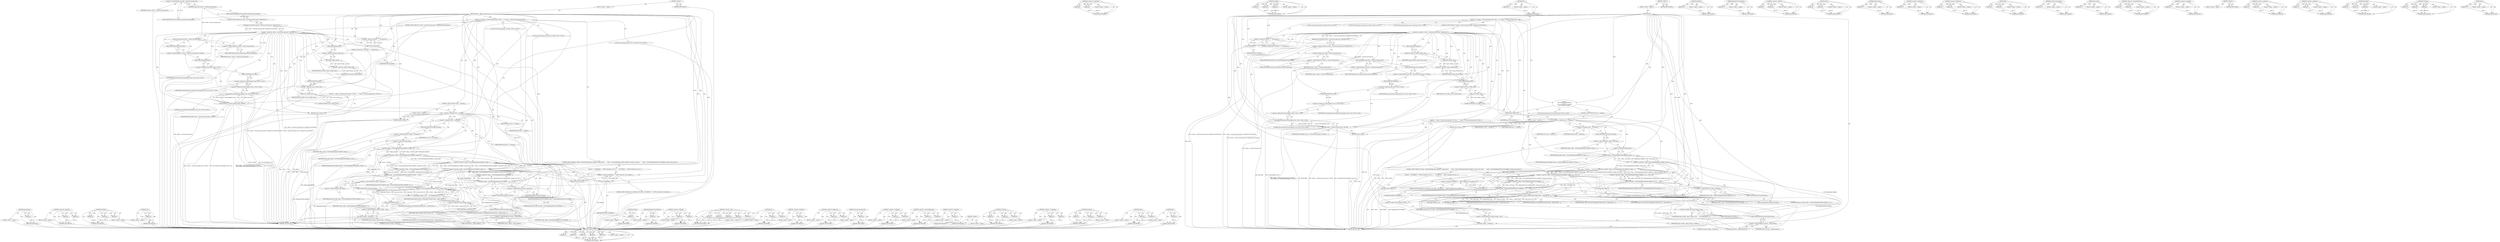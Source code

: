 digraph "get" {
vulnerable_232 [label=<(METHOD,&lt;operator&gt;.new)>];
vulnerable_233 [label=<(PARAM,p1)>];
vulnerable_234 [label=<(PARAM,p2)>];
vulnerable_235 [label=<(PARAM,p3)>];
vulnerable_236 [label=<(PARAM,p4)>];
vulnerable_237 [label=<(PARAM,p5)>];
vulnerable_238 [label=<(BLOCK,&lt;empty&gt;,&lt;empty&gt;)>];
vulnerable_239 [label=<(METHOD_RETURN,ANY)>];
vulnerable_211 [label=<(METHOD,&lt;operator&gt;.assignment)>];
vulnerable_212 [label=<(PARAM,p1)>];
vulnerable_213 [label=<(PARAM,p2)>];
vulnerable_214 [label=<(BLOCK,&lt;empty&gt;,&lt;empty&gt;)>];
vulnerable_215 [label=<(METHOD_RETURN,ANY)>];
vulnerable_164 [label=<(METHOD,PostTask)>];
vulnerable_165 [label=<(PARAM,p1)>];
vulnerable_166 [label=<(PARAM,p2)>];
vulnerable_167 [label=<(PARAM,p3)>];
vulnerable_168 [label=<(BLOCK,&lt;empty&gt;,&lt;empty&gt;)>];
vulnerable_169 [label=<(METHOD_RETURN,ANY)>];
vulnerable_190 [label=<(METHOD,LOG)>];
vulnerable_191 [label=<(PARAM,p1)>];
vulnerable_192 [label=<(BLOCK,&lt;empty&gt;,&lt;empty&gt;)>];
vulnerable_193 [label=<(METHOD_RETURN,ANY)>];
vulnerable_6 [label=<(METHOD,&lt;global&gt;)<SUB>1</SUB>>];
vulnerable_7 [label=<(BLOCK,&lt;empty&gt;,&lt;empty&gt;)<SUB>1</SUB>>];
vulnerable_8 [label=<(METHOD,Start)<SUB>1</SUB>>];
vulnerable_9 [label=<(BLOCK,{
  if (!context_-&gt;network_message_loop()-&gt;Belo...,{
  if (!context_-&gt;network_message_loop()-&gt;Belo...)<SUB>1</SUB>>];
vulnerable_10 [label=<(CONTROL_STRUCTURE,IF,if (!context_-&gt;network_message_loop()-&gt;BelongsToCurrentThread()))<SUB>2</SUB>>];
vulnerable_11 [label=<(&lt;operator&gt;.logicalNot,!context_-&gt;network_message_loop()-&gt;BelongsToCur...)<SUB>2</SUB>>];
vulnerable_12 [label=<(BelongsToCurrentThread,context_-&gt;network_message_loop()-&gt;BelongsToCurr...)<SUB>2</SUB>>];
vulnerable_13 [label=<(&lt;operator&gt;.indirectFieldAccess,context_-&gt;network_message_loop()-&gt;BelongsToCurr...)<SUB>2</SUB>>];
vulnerable_14 [label=<(network_message_loop,context_-&gt;network_message_loop())<SUB>2</SUB>>];
vulnerable_15 [label=<(&lt;operator&gt;.indirectFieldAccess,context_-&gt;network_message_loop)<SUB>2</SUB>>];
vulnerable_16 [label=<(IDENTIFIER,context_,context_-&gt;network_message_loop())<SUB>2</SUB>>];
vulnerable_17 [label=<(FIELD_IDENTIFIER,network_message_loop,network_message_loop)<SUB>2</SUB>>];
vulnerable_18 [label=<(FIELD_IDENTIFIER,BelongsToCurrentThread,BelongsToCurrentThread)<SUB>2</SUB>>];
vulnerable_19 [label=<(BLOCK,{
    context_-&gt;network_message_loop()-&gt;PostTas...,{
    context_-&gt;network_message_loop()-&gt;PostTas...)<SUB>2</SUB>>];
vulnerable_20 [label=<(PostTask,context_-&gt;network_message_loop()-&gt;PostTask(
   ...)<SUB>3</SUB>>];
vulnerable_21 [label=<(&lt;operator&gt;.indirectFieldAccess,context_-&gt;network_message_loop()-&gt;PostTask)<SUB>3</SUB>>];
vulnerable_22 [label=<(network_message_loop,context_-&gt;network_message_loop())<SUB>3</SUB>>];
vulnerable_23 [label=<(&lt;operator&gt;.indirectFieldAccess,context_-&gt;network_message_loop)<SUB>3</SUB>>];
vulnerable_24 [label=<(IDENTIFIER,context_,context_-&gt;network_message_loop())<SUB>3</SUB>>];
vulnerable_25 [label=<(FIELD_IDENTIFIER,network_message_loop,network_message_loop)<SUB>3</SUB>>];
vulnerable_26 [label=<(FIELD_IDENTIFIER,PostTask,PostTask)<SUB>3</SUB>>];
vulnerable_27 [label=<(IDENTIFIER,FROM_HERE,context_-&gt;network_message_loop()-&gt;PostTask(
   ...)<SUB>4</SUB>>];
vulnerable_28 [label="<(base.Bind,base::Bind(&amp;ChromotingHost::Start, this))<SUB>4</SUB>>"];
vulnerable_29 [label="<(&lt;operator&gt;.fieldAccess,base::Bind)<SUB>4</SUB>>"];
vulnerable_30 [label="<(IDENTIFIER,base,base::Bind(&amp;ChromotingHost::Start, this))<SUB>4</SUB>>"];
vulnerable_31 [label=<(FIELD_IDENTIFIER,Bind,Bind)<SUB>4</SUB>>];
vulnerable_32 [label="<(&lt;operator&gt;.addressOf,&amp;ChromotingHost::Start)<SUB>4</SUB>>"];
vulnerable_33 [label="<(&lt;operator&gt;.fieldAccess,ChromotingHost::Start)<SUB>4</SUB>>"];
vulnerable_34 [label="<(IDENTIFIER,ChromotingHost,base::Bind(&amp;ChromotingHost::Start, this))<SUB>4</SUB>>"];
vulnerable_35 [label=<(FIELD_IDENTIFIER,Start,Start)<SUB>4</SUB>>];
vulnerable_36 [label="<(LITERAL,this,base::Bind(&amp;ChromotingHost::Start, this))<SUB>4</SUB>>"];
vulnerable_37 [label=<(RETURN,return;,return;)<SUB>5</SUB>>];
vulnerable_38 [label=<(&lt;operator&gt;.shiftLeft,LOG(INFO) &lt;&lt; &quot;Starting host&quot;)<SUB>8</SUB>>];
vulnerable_39 [label=<(LOG,LOG(INFO))<SUB>8</SUB>>];
vulnerable_40 [label=<(IDENTIFIER,INFO,LOG(INFO))<SUB>8</SUB>>];
vulnerable_41 [label=<(LITERAL,&quot;Starting host&quot;,LOG(INFO) &lt;&lt; &quot;Starting host&quot;)<SUB>8</SUB>>];
vulnerable_42 [label=<(DCHECK,DCHECK(!signal_strategy_.get()))<SUB>9</SUB>>];
vulnerable_43 [label=<(&lt;operator&gt;.logicalNot,!signal_strategy_.get())<SUB>9</SUB>>];
vulnerable_44 [label=<(get,signal_strategy_.get())<SUB>9</SUB>>];
vulnerable_45 [label=<(&lt;operator&gt;.fieldAccess,signal_strategy_.get)<SUB>9</SUB>>];
vulnerable_46 [label=<(IDENTIFIER,signal_strategy_,signal_strategy_.get())<SUB>9</SUB>>];
vulnerable_47 [label=<(FIELD_IDENTIFIER,get,get)<SUB>9</SUB>>];
vulnerable_48 [label=<(DCHECK,DCHECK(access_verifier_.get()))<SUB>10</SUB>>];
vulnerable_49 [label=<(get,access_verifier_.get())<SUB>10</SUB>>];
vulnerable_50 [label=<(&lt;operator&gt;.fieldAccess,access_verifier_.get)<SUB>10</SUB>>];
vulnerable_51 [label=<(IDENTIFIER,access_verifier_,access_verifier_.get())<SUB>10</SUB>>];
vulnerable_52 [label=<(FIELD_IDENTIFIER,get,get)<SUB>10</SUB>>];
vulnerable_53 [label="<(BLOCK,{
    base::AutoLock auto_lock(lock_);
    if (...,{
    base::AutoLock auto_lock(lock_);
    if (...)<SUB>12</SUB>>"];
vulnerable_54 [label="<(LOCAL,base.AutoLock auto_lock: base.AutoLock)<SUB>13</SUB>>"];
vulnerable_55 [label=<(auto_lock,auto_lock(lock_))<SUB>13</SUB>>];
vulnerable_56 [label=<(IDENTIFIER,lock_,auto_lock(lock_))<SUB>13</SUB>>];
vulnerable_57 [label=<(CONTROL_STRUCTURE,IF,if (state_ != kInitial))<SUB>14</SUB>>];
vulnerable_58 [label=<(&lt;operator&gt;.notEquals,state_ != kInitial)<SUB>14</SUB>>];
vulnerable_59 [label=<(IDENTIFIER,state_,state_ != kInitial)<SUB>14</SUB>>];
vulnerable_60 [label=<(IDENTIFIER,kInitial,state_ != kInitial)<SUB>14</SUB>>];
vulnerable_61 [label=<(BLOCK,&lt;empty&gt;,&lt;empty&gt;)<SUB>15</SUB>>];
vulnerable_62 [label=<(RETURN,return;,return;)<SUB>15</SUB>>];
vulnerable_63 [label=<(&lt;operator&gt;.assignment,state_ = kStarted)<SUB>16</SUB>>];
vulnerable_64 [label=<(IDENTIFIER,state_,state_ = kStarted)<SUB>16</SUB>>];
vulnerable_65 [label=<(IDENTIFIER,kStarted,state_ = kStarted)<SUB>16</SUB>>];
vulnerable_66 [label="<(LOCAL,std.string xmpp_login: std.string)<SUB>19</SUB>>"];
vulnerable_67 [label="<(LOCAL,std.string xmpp_auth_token: std.string)<SUB>20</SUB>>"];
vulnerable_68 [label="<(LOCAL,std.string xmpp_auth_service: std.string)<SUB>21</SUB>>"];
vulnerable_69 [label=<(CONTROL_STRUCTURE,IF,if (!config_-&gt;GetString(kXmppLoginConfigPath, &amp;xmpp_login) ||
      !config_-&gt;GetString(kXmppAuthTokenConfigPath, &amp;xmpp_auth_token) ||
      !config_-&gt;GetString(kXmppAuthServiceConfigPath, &amp;xmpp_auth_service)))<SUB>22</SUB>>];
vulnerable_70 [label=<(&lt;operator&gt;.logicalOr,!config_-&gt;GetString(kXmppLoginConfigPath, &amp;xmpp...)<SUB>22</SUB>>];
vulnerable_71 [label=<(&lt;operator&gt;.logicalOr,!config_-&gt;GetString(kXmppLoginConfigPath, &amp;xmpp...)<SUB>22</SUB>>];
vulnerable_72 [label=<(&lt;operator&gt;.logicalNot,!config_-&gt;GetString(kXmppLoginConfigPath, &amp;xmpp...)<SUB>22</SUB>>];
vulnerable_73 [label=<(GetString,config_-&gt;GetString(kXmppLoginConfigPath, &amp;xmpp_...)<SUB>22</SUB>>];
vulnerable_74 [label=<(&lt;operator&gt;.indirectFieldAccess,config_-&gt;GetString)<SUB>22</SUB>>];
vulnerable_75 [label=<(IDENTIFIER,config_,config_-&gt;GetString(kXmppLoginConfigPath, &amp;xmpp_...)<SUB>22</SUB>>];
vulnerable_76 [label=<(FIELD_IDENTIFIER,GetString,GetString)<SUB>22</SUB>>];
vulnerable_77 [label=<(IDENTIFIER,kXmppLoginConfigPath,config_-&gt;GetString(kXmppLoginConfigPath, &amp;xmpp_...)<SUB>22</SUB>>];
vulnerable_78 [label=<(&lt;operator&gt;.addressOf,&amp;xmpp_login)<SUB>22</SUB>>];
vulnerable_79 [label=<(IDENTIFIER,xmpp_login,config_-&gt;GetString(kXmppLoginConfigPath, &amp;xmpp_...)<SUB>22</SUB>>];
vulnerable_80 [label=<(&lt;operator&gt;.logicalNot,!config_-&gt;GetString(kXmppAuthTokenConfigPath, &amp;...)<SUB>23</SUB>>];
vulnerable_81 [label=<(GetString,config_-&gt;GetString(kXmppAuthTokenConfigPath, &amp;x...)<SUB>23</SUB>>];
vulnerable_82 [label=<(&lt;operator&gt;.indirectFieldAccess,config_-&gt;GetString)<SUB>23</SUB>>];
vulnerable_83 [label=<(IDENTIFIER,config_,config_-&gt;GetString(kXmppAuthTokenConfigPath, &amp;x...)<SUB>23</SUB>>];
vulnerable_84 [label=<(FIELD_IDENTIFIER,GetString,GetString)<SUB>23</SUB>>];
vulnerable_85 [label=<(IDENTIFIER,kXmppAuthTokenConfigPath,config_-&gt;GetString(kXmppAuthTokenConfigPath, &amp;x...)<SUB>23</SUB>>];
vulnerable_86 [label=<(&lt;operator&gt;.addressOf,&amp;xmpp_auth_token)<SUB>23</SUB>>];
vulnerable_87 [label=<(IDENTIFIER,xmpp_auth_token,config_-&gt;GetString(kXmppAuthTokenConfigPath, &amp;x...)<SUB>23</SUB>>];
vulnerable_88 [label=<(&lt;operator&gt;.logicalNot,!config_-&gt;GetString(kXmppAuthServiceConfigPath,...)<SUB>24</SUB>>];
vulnerable_89 [label=<(GetString,config_-&gt;GetString(kXmppAuthServiceConfigPath, ...)<SUB>24</SUB>>];
vulnerable_90 [label=<(&lt;operator&gt;.indirectFieldAccess,config_-&gt;GetString)<SUB>24</SUB>>];
vulnerable_91 [label=<(IDENTIFIER,config_,config_-&gt;GetString(kXmppAuthServiceConfigPath, ...)<SUB>24</SUB>>];
vulnerable_92 [label=<(FIELD_IDENTIFIER,GetString,GetString)<SUB>24</SUB>>];
vulnerable_93 [label=<(IDENTIFIER,kXmppAuthServiceConfigPath,config_-&gt;GetString(kXmppAuthServiceConfigPath, ...)<SUB>24</SUB>>];
vulnerable_94 [label=<(&lt;operator&gt;.addressOf,&amp;xmpp_auth_service)<SUB>24</SUB>>];
vulnerable_95 [label=<(IDENTIFIER,xmpp_auth_service,config_-&gt;GetString(kXmppAuthServiceConfigPath, ...)<SUB>24</SUB>>];
vulnerable_96 [label=<(BLOCK,{
    LOG(ERROR) &lt;&lt; &quot;XMPP credentials are not d...,{
    LOG(ERROR) &lt;&lt; &quot;XMPP credentials are not d...)<SUB>24</SUB>>];
vulnerable_97 [label=<(&lt;operator&gt;.shiftLeft,LOG(ERROR) &lt;&lt; &quot;XMPP credentials are not defined...)<SUB>25</SUB>>];
vulnerable_98 [label=<(LOG,LOG(ERROR))<SUB>25</SUB>>];
vulnerable_99 [label=<(IDENTIFIER,ERROR,LOG(ERROR))<SUB>25</SUB>>];
vulnerable_100 [label=<(LITERAL,&quot;XMPP credentials are not defined in the config.&quot;,LOG(ERROR) &lt;&lt; &quot;XMPP credentials are not defined...)<SUB>25</SUB>>];
vulnerable_101 [label=<(RETURN,return;,return;)<SUB>26</SUB>>];
vulnerable_102 [label=<(reset,signal_strategy_.reset(
      new XmppSignalStr...)<SUB>29</SUB>>];
vulnerable_103 [label=<(&lt;operator&gt;.fieldAccess,signal_strategy_.reset)<SUB>29</SUB>>];
vulnerable_104 [label=<(IDENTIFIER,signal_strategy_,signal_strategy_.reset(
      new XmppSignalStr...)<SUB>29</SUB>>];
vulnerable_105 [label=<(FIELD_IDENTIFIER,reset,reset)<SUB>29</SUB>>];
vulnerable_106 [label=<(&lt;operator&gt;.new,new XmppSignalStrategy(context_-&gt;jingle_thread(...)<SUB>30</SUB>>];
vulnerable_107 [label=<(IDENTIFIER,XmppSignalStrategy,new XmppSignalStrategy(context_-&gt;jingle_thread(...)<SUB>30</SUB>>];
vulnerable_108 [label=<(jingle_thread,context_-&gt;jingle_thread())<SUB>30</SUB>>];
vulnerable_109 [label=<(&lt;operator&gt;.indirectFieldAccess,context_-&gt;jingle_thread)<SUB>30</SUB>>];
vulnerable_110 [label=<(IDENTIFIER,context_,context_-&gt;jingle_thread())<SUB>30</SUB>>];
vulnerable_111 [label=<(FIELD_IDENTIFIER,jingle_thread,jingle_thread)<SUB>30</SUB>>];
vulnerable_112 [label=<(IDENTIFIER,xmpp_login,new XmppSignalStrategy(context_-&gt;jingle_thread(...)<SUB>30</SUB>>];
vulnerable_113 [label=<(IDENTIFIER,xmpp_auth_token,new XmppSignalStrategy(context_-&gt;jingle_thread(...)<SUB>31</SUB>>];
vulnerable_114 [label=<(IDENTIFIER,xmpp_auth_service,new XmppSignalStrategy(context_-&gt;jingle_thread(...)<SUB>32</SUB>>];
vulnerable_115 [label=<(Init,signal_strategy_-&gt;Init(this))<SUB>33</SUB>>];
vulnerable_116 [label=<(&lt;operator&gt;.indirectFieldAccess,signal_strategy_-&gt;Init)<SUB>33</SUB>>];
vulnerable_117 [label=<(IDENTIFIER,signal_strategy_,signal_strategy_-&gt;Init(this))<SUB>33</SUB>>];
vulnerable_118 [label=<(FIELD_IDENTIFIER,Init,Init)<SUB>33</SUB>>];
vulnerable_119 [label=<(LITERAL,this,signal_strategy_-&gt;Init(this))<SUB>33</SUB>>];
vulnerable_120 [label=<(METHOD_RETURN,void)<SUB>1</SUB>>];
vulnerable_122 [label=<(METHOD_RETURN,ANY)<SUB>1</SUB>>];
vulnerable_194 [label=<(METHOD,DCHECK)>];
vulnerable_195 [label=<(PARAM,p1)>];
vulnerable_196 [label=<(BLOCK,&lt;empty&gt;,&lt;empty&gt;)>];
vulnerable_197 [label=<(METHOD_RETURN,ANY)>];
vulnerable_151 [label=<(METHOD,BelongsToCurrentThread)>];
vulnerable_152 [label=<(PARAM,p1)>];
vulnerable_153 [label=<(BLOCK,&lt;empty&gt;,&lt;empty&gt;)>];
vulnerable_154 [label=<(METHOD_RETURN,ANY)>];
vulnerable_185 [label=<(METHOD,&lt;operator&gt;.shiftLeft)>];
vulnerable_186 [label=<(PARAM,p1)>];
vulnerable_187 [label=<(PARAM,p2)>];
vulnerable_188 [label=<(BLOCK,&lt;empty&gt;,&lt;empty&gt;)>];
vulnerable_189 [label=<(METHOD_RETURN,ANY)>];
vulnerable_227 [label=<(METHOD,reset)>];
vulnerable_228 [label=<(PARAM,p1)>];
vulnerable_229 [label=<(PARAM,p2)>];
vulnerable_230 [label=<(BLOCK,&lt;empty&gt;,&lt;empty&gt;)>];
vulnerable_231 [label=<(METHOD_RETURN,ANY)>];
vulnerable_240 [label=<(METHOD,jingle_thread)>];
vulnerable_241 [label=<(PARAM,p1)>];
vulnerable_242 [label=<(BLOCK,&lt;empty&gt;,&lt;empty&gt;)>];
vulnerable_243 [label=<(METHOD_RETURN,ANY)>];
vulnerable_181 [label=<(METHOD,&lt;operator&gt;.addressOf)>];
vulnerable_182 [label=<(PARAM,p1)>];
vulnerable_183 [label=<(BLOCK,&lt;empty&gt;,&lt;empty&gt;)>];
vulnerable_184 [label=<(METHOD_RETURN,ANY)>];
vulnerable_176 [label=<(METHOD,&lt;operator&gt;.fieldAccess)>];
vulnerable_177 [label=<(PARAM,p1)>];
vulnerable_178 [label=<(PARAM,p2)>];
vulnerable_179 [label=<(BLOCK,&lt;empty&gt;,&lt;empty&gt;)>];
vulnerable_180 [label=<(METHOD_RETURN,ANY)>];
vulnerable_244 [label=<(METHOD,Init)>];
vulnerable_245 [label=<(PARAM,p1)>];
vulnerable_246 [label=<(PARAM,p2)>];
vulnerable_247 [label=<(BLOCK,&lt;empty&gt;,&lt;empty&gt;)>];
vulnerable_248 [label=<(METHOD_RETURN,ANY)>];
vulnerable_160 [label=<(METHOD,network_message_loop)>];
vulnerable_161 [label=<(PARAM,p1)>];
vulnerable_162 [label=<(BLOCK,&lt;empty&gt;,&lt;empty&gt;)>];
vulnerable_163 [label=<(METHOD_RETURN,ANY)>];
vulnerable_202 [label=<(METHOD,auto_lock)>];
vulnerable_203 [label=<(PARAM,p1)>];
vulnerable_204 [label=<(BLOCK,&lt;empty&gt;,&lt;empty&gt;)>];
vulnerable_205 [label=<(METHOD_RETURN,ANY)>];
vulnerable_155 [label=<(METHOD,&lt;operator&gt;.indirectFieldAccess)>];
vulnerable_156 [label=<(PARAM,p1)>];
vulnerable_157 [label=<(PARAM,p2)>];
vulnerable_158 [label=<(BLOCK,&lt;empty&gt;,&lt;empty&gt;)>];
vulnerable_159 [label=<(METHOD_RETURN,ANY)>];
vulnerable_147 [label=<(METHOD,&lt;operator&gt;.logicalNot)>];
vulnerable_148 [label=<(PARAM,p1)>];
vulnerable_149 [label=<(BLOCK,&lt;empty&gt;,&lt;empty&gt;)>];
vulnerable_150 [label=<(METHOD_RETURN,ANY)>];
vulnerable_141 [label=<(METHOD,&lt;global&gt;)<SUB>1</SUB>>];
vulnerable_142 [label=<(BLOCK,&lt;empty&gt;,&lt;empty&gt;)>];
vulnerable_143 [label=<(METHOD_RETURN,ANY)>];
vulnerable_216 [label=<(METHOD,&lt;operator&gt;.logicalOr)>];
vulnerable_217 [label=<(PARAM,p1)>];
vulnerable_218 [label=<(PARAM,p2)>];
vulnerable_219 [label=<(BLOCK,&lt;empty&gt;,&lt;empty&gt;)>];
vulnerable_220 [label=<(METHOD_RETURN,ANY)>];
vulnerable_206 [label=<(METHOD,&lt;operator&gt;.notEquals)>];
vulnerable_207 [label=<(PARAM,p1)>];
vulnerable_208 [label=<(PARAM,p2)>];
vulnerable_209 [label=<(BLOCK,&lt;empty&gt;,&lt;empty&gt;)>];
vulnerable_210 [label=<(METHOD_RETURN,ANY)>];
vulnerable_170 [label=<(METHOD,base.Bind)>];
vulnerable_171 [label=<(PARAM,p1)>];
vulnerable_172 [label=<(PARAM,p2)>];
vulnerable_173 [label=<(PARAM,p3)>];
vulnerable_174 [label=<(BLOCK,&lt;empty&gt;,&lt;empty&gt;)>];
vulnerable_175 [label=<(METHOD_RETURN,ANY)>];
vulnerable_221 [label=<(METHOD,GetString)>];
vulnerable_222 [label=<(PARAM,p1)>];
vulnerable_223 [label=<(PARAM,p2)>];
vulnerable_224 [label=<(PARAM,p3)>];
vulnerable_225 [label=<(BLOCK,&lt;empty&gt;,&lt;empty&gt;)>];
vulnerable_226 [label=<(METHOD_RETURN,ANY)>];
vulnerable_198 [label=<(METHOD,get)>];
vulnerable_199 [label=<(PARAM,p1)>];
vulnerable_200 [label=<(BLOCK,&lt;empty&gt;,&lt;empty&gt;)>];
vulnerable_201 [label=<(METHOD_RETURN,ANY)>];
fixed_230 [label=<(METHOD,jingle_thread)>];
fixed_231 [label=<(PARAM,p1)>];
fixed_232 [label=<(BLOCK,&lt;empty&gt;,&lt;empty&gt;)>];
fixed_233 [label=<(METHOD_RETURN,ANY)>];
fixed_206 [label=<(METHOD,&lt;operator&gt;.logicalOr)>];
fixed_207 [label=<(PARAM,p1)>];
fixed_208 [label=<(PARAM,p2)>];
fixed_209 [label=<(BLOCK,&lt;empty&gt;,&lt;empty&gt;)>];
fixed_210 [label=<(METHOD_RETURN,ANY)>];
fixed_158 [label=<(METHOD,PostTask)>];
fixed_159 [label=<(PARAM,p1)>];
fixed_160 [label=<(PARAM,p2)>];
fixed_161 [label=<(PARAM,p3)>];
fixed_162 [label=<(BLOCK,&lt;empty&gt;,&lt;empty&gt;)>];
fixed_163 [label=<(METHOD_RETURN,ANY)>];
fixed_184 [label=<(METHOD,LOG)>];
fixed_185 [label=<(PARAM,p1)>];
fixed_186 [label=<(BLOCK,&lt;empty&gt;,&lt;empty&gt;)>];
fixed_187 [label=<(METHOD_RETURN,ANY)>];
fixed_6 [label=<(METHOD,&lt;global&gt;)<SUB>1</SUB>>];
fixed_7 [label=<(BLOCK,&lt;empty&gt;,&lt;empty&gt;)<SUB>1</SUB>>];
fixed_8 [label=<(METHOD,Start)<SUB>1</SUB>>];
fixed_9 [label=<(BLOCK,{
  if (!context_-&gt;network_message_loop()-&gt;Belo...,{
  if (!context_-&gt;network_message_loop()-&gt;Belo...)<SUB>1</SUB>>];
fixed_10 [label=<(CONTROL_STRUCTURE,IF,if (!context_-&gt;network_message_loop()-&gt;BelongsToCurrentThread()))<SUB>2</SUB>>];
fixed_11 [label=<(&lt;operator&gt;.logicalNot,!context_-&gt;network_message_loop()-&gt;BelongsToCur...)<SUB>2</SUB>>];
fixed_12 [label=<(BelongsToCurrentThread,context_-&gt;network_message_loop()-&gt;BelongsToCurr...)<SUB>2</SUB>>];
fixed_13 [label=<(&lt;operator&gt;.indirectFieldAccess,context_-&gt;network_message_loop()-&gt;BelongsToCurr...)<SUB>2</SUB>>];
fixed_14 [label=<(network_message_loop,context_-&gt;network_message_loop())<SUB>2</SUB>>];
fixed_15 [label=<(&lt;operator&gt;.indirectFieldAccess,context_-&gt;network_message_loop)<SUB>2</SUB>>];
fixed_16 [label=<(IDENTIFIER,context_,context_-&gt;network_message_loop())<SUB>2</SUB>>];
fixed_17 [label=<(FIELD_IDENTIFIER,network_message_loop,network_message_loop)<SUB>2</SUB>>];
fixed_18 [label=<(FIELD_IDENTIFIER,BelongsToCurrentThread,BelongsToCurrentThread)<SUB>2</SUB>>];
fixed_19 [label=<(BLOCK,{
    context_-&gt;network_message_loop()-&gt;PostTas...,{
    context_-&gt;network_message_loop()-&gt;PostTas...)<SUB>2</SUB>>];
fixed_20 [label=<(PostTask,context_-&gt;network_message_loop()-&gt;PostTask(
   ...)<SUB>3</SUB>>];
fixed_21 [label=<(&lt;operator&gt;.indirectFieldAccess,context_-&gt;network_message_loop()-&gt;PostTask)<SUB>3</SUB>>];
fixed_22 [label=<(network_message_loop,context_-&gt;network_message_loop())<SUB>3</SUB>>];
fixed_23 [label=<(&lt;operator&gt;.indirectFieldAccess,context_-&gt;network_message_loop)<SUB>3</SUB>>];
fixed_24 [label=<(IDENTIFIER,context_,context_-&gt;network_message_loop())<SUB>3</SUB>>];
fixed_25 [label=<(FIELD_IDENTIFIER,network_message_loop,network_message_loop)<SUB>3</SUB>>];
fixed_26 [label=<(FIELD_IDENTIFIER,PostTask,PostTask)<SUB>3</SUB>>];
fixed_27 [label=<(IDENTIFIER,FROM_HERE,context_-&gt;network_message_loop()-&gt;PostTask(
   ...)<SUB>4</SUB>>];
fixed_28 [label="<(base.Bind,base::Bind(&amp;ChromotingHost::Start, this))<SUB>4</SUB>>"];
fixed_29 [label="<(&lt;operator&gt;.fieldAccess,base::Bind)<SUB>4</SUB>>"];
fixed_30 [label="<(IDENTIFIER,base,base::Bind(&amp;ChromotingHost::Start, this))<SUB>4</SUB>>"];
fixed_31 [label=<(FIELD_IDENTIFIER,Bind,Bind)<SUB>4</SUB>>];
fixed_32 [label="<(&lt;operator&gt;.addressOf,&amp;ChromotingHost::Start)<SUB>4</SUB>>"];
fixed_33 [label="<(&lt;operator&gt;.fieldAccess,ChromotingHost::Start)<SUB>4</SUB>>"];
fixed_34 [label="<(IDENTIFIER,ChromotingHost,base::Bind(&amp;ChromotingHost::Start, this))<SUB>4</SUB>>"];
fixed_35 [label=<(FIELD_IDENTIFIER,Start,Start)<SUB>4</SUB>>];
fixed_36 [label="<(LITERAL,this,base::Bind(&amp;ChromotingHost::Start, this))<SUB>4</SUB>>"];
fixed_37 [label=<(RETURN,return;,return;)<SUB>5</SUB>>];
fixed_38 [label=<(&lt;operator&gt;.shiftLeft,LOG(INFO) &lt;&lt; &quot;Starting host&quot;)<SUB>8</SUB>>];
fixed_39 [label=<(LOG,LOG(INFO))<SUB>8</SUB>>];
fixed_40 [label=<(IDENTIFIER,INFO,LOG(INFO))<SUB>8</SUB>>];
fixed_41 [label=<(LITERAL,&quot;Starting host&quot;,LOG(INFO) &lt;&lt; &quot;Starting host&quot;)<SUB>8</SUB>>];
fixed_42 [label=<(DCHECK,DCHECK(!signal_strategy_.get()))<SUB>9</SUB>>];
fixed_43 [label=<(&lt;operator&gt;.logicalNot,!signal_strategy_.get())<SUB>9</SUB>>];
fixed_44 [label=<(get,signal_strategy_.get())<SUB>9</SUB>>];
fixed_45 [label=<(&lt;operator&gt;.fieldAccess,signal_strategy_.get)<SUB>9</SUB>>];
fixed_46 [label=<(IDENTIFIER,signal_strategy_,signal_strategy_.get())<SUB>9</SUB>>];
fixed_47 [label=<(FIELD_IDENTIFIER,get,get)<SUB>9</SUB>>];
fixed_48 [label=<(DCHECK,DCHECK(access_verifier_.get()))<SUB>10</SUB>>];
fixed_49 [label=<(get,access_verifier_.get())<SUB>10</SUB>>];
fixed_50 [label=<(&lt;operator&gt;.fieldAccess,access_verifier_.get)<SUB>10</SUB>>];
fixed_51 [label=<(IDENTIFIER,access_verifier_,access_verifier_.get())<SUB>10</SUB>>];
fixed_52 [label=<(FIELD_IDENTIFIER,get,get)<SUB>10</SUB>>];
fixed_53 [label=<(CONTROL_STRUCTURE,IF,if (state_ != kInitial))<SUB>12</SUB>>];
fixed_54 [label=<(&lt;operator&gt;.notEquals,state_ != kInitial)<SUB>12</SUB>>];
fixed_55 [label=<(IDENTIFIER,state_,state_ != kInitial)<SUB>12</SUB>>];
fixed_56 [label=<(IDENTIFIER,kInitial,state_ != kInitial)<SUB>12</SUB>>];
fixed_57 [label=<(BLOCK,&lt;empty&gt;,&lt;empty&gt;)<SUB>13</SUB>>];
fixed_58 [label=<(RETURN,return;,return;)<SUB>13</SUB>>];
fixed_59 [label=<(&lt;operator&gt;.assignment,state_ = kStarted)<SUB>14</SUB>>];
fixed_60 [label=<(IDENTIFIER,state_,state_ = kStarted)<SUB>14</SUB>>];
fixed_61 [label=<(IDENTIFIER,kStarted,state_ = kStarted)<SUB>14</SUB>>];
fixed_62 [label="<(LOCAL,std.string xmpp_login: std.string)<SUB>16</SUB>>"];
fixed_63 [label="<(LOCAL,std.string xmpp_auth_token: std.string)<SUB>17</SUB>>"];
fixed_64 [label="<(LOCAL,std.string xmpp_auth_service: std.string)<SUB>18</SUB>>"];
fixed_65 [label=<(CONTROL_STRUCTURE,IF,if (!config_-&gt;GetString(kXmppLoginConfigPath, &amp;xmpp_login) ||
      !config_-&gt;GetString(kXmppAuthTokenConfigPath, &amp;xmpp_auth_token) ||
      !config_-&gt;GetString(kXmppAuthServiceConfigPath, &amp;xmpp_auth_service)))<SUB>19</SUB>>];
fixed_66 [label=<(&lt;operator&gt;.logicalOr,!config_-&gt;GetString(kXmppLoginConfigPath, &amp;xmpp...)<SUB>19</SUB>>];
fixed_67 [label=<(&lt;operator&gt;.logicalOr,!config_-&gt;GetString(kXmppLoginConfigPath, &amp;xmpp...)<SUB>19</SUB>>];
fixed_68 [label=<(&lt;operator&gt;.logicalNot,!config_-&gt;GetString(kXmppLoginConfigPath, &amp;xmpp...)<SUB>19</SUB>>];
fixed_69 [label=<(GetString,config_-&gt;GetString(kXmppLoginConfigPath, &amp;xmpp_...)<SUB>19</SUB>>];
fixed_70 [label=<(&lt;operator&gt;.indirectFieldAccess,config_-&gt;GetString)<SUB>19</SUB>>];
fixed_71 [label=<(IDENTIFIER,config_,config_-&gt;GetString(kXmppLoginConfigPath, &amp;xmpp_...)<SUB>19</SUB>>];
fixed_72 [label=<(FIELD_IDENTIFIER,GetString,GetString)<SUB>19</SUB>>];
fixed_73 [label=<(IDENTIFIER,kXmppLoginConfigPath,config_-&gt;GetString(kXmppLoginConfigPath, &amp;xmpp_...)<SUB>19</SUB>>];
fixed_74 [label=<(&lt;operator&gt;.addressOf,&amp;xmpp_login)<SUB>19</SUB>>];
fixed_75 [label=<(IDENTIFIER,xmpp_login,config_-&gt;GetString(kXmppLoginConfigPath, &amp;xmpp_...)<SUB>19</SUB>>];
fixed_76 [label=<(&lt;operator&gt;.logicalNot,!config_-&gt;GetString(kXmppAuthTokenConfigPath, &amp;...)<SUB>20</SUB>>];
fixed_77 [label=<(GetString,config_-&gt;GetString(kXmppAuthTokenConfigPath, &amp;x...)<SUB>20</SUB>>];
fixed_78 [label=<(&lt;operator&gt;.indirectFieldAccess,config_-&gt;GetString)<SUB>20</SUB>>];
fixed_79 [label=<(IDENTIFIER,config_,config_-&gt;GetString(kXmppAuthTokenConfigPath, &amp;x...)<SUB>20</SUB>>];
fixed_80 [label=<(FIELD_IDENTIFIER,GetString,GetString)<SUB>20</SUB>>];
fixed_81 [label=<(IDENTIFIER,kXmppAuthTokenConfigPath,config_-&gt;GetString(kXmppAuthTokenConfigPath, &amp;x...)<SUB>20</SUB>>];
fixed_82 [label=<(&lt;operator&gt;.addressOf,&amp;xmpp_auth_token)<SUB>20</SUB>>];
fixed_83 [label=<(IDENTIFIER,xmpp_auth_token,config_-&gt;GetString(kXmppAuthTokenConfigPath, &amp;x...)<SUB>20</SUB>>];
fixed_84 [label=<(&lt;operator&gt;.logicalNot,!config_-&gt;GetString(kXmppAuthServiceConfigPath,...)<SUB>21</SUB>>];
fixed_85 [label=<(GetString,config_-&gt;GetString(kXmppAuthServiceConfigPath, ...)<SUB>21</SUB>>];
fixed_86 [label=<(&lt;operator&gt;.indirectFieldAccess,config_-&gt;GetString)<SUB>21</SUB>>];
fixed_87 [label=<(IDENTIFIER,config_,config_-&gt;GetString(kXmppAuthServiceConfigPath, ...)<SUB>21</SUB>>];
fixed_88 [label=<(FIELD_IDENTIFIER,GetString,GetString)<SUB>21</SUB>>];
fixed_89 [label=<(IDENTIFIER,kXmppAuthServiceConfigPath,config_-&gt;GetString(kXmppAuthServiceConfigPath, ...)<SUB>21</SUB>>];
fixed_90 [label=<(&lt;operator&gt;.addressOf,&amp;xmpp_auth_service)<SUB>21</SUB>>];
fixed_91 [label=<(IDENTIFIER,xmpp_auth_service,config_-&gt;GetString(kXmppAuthServiceConfigPath, ...)<SUB>21</SUB>>];
fixed_92 [label=<(BLOCK,{
    LOG(ERROR) &lt;&lt; &quot;XMPP credentials are not d...,{
    LOG(ERROR) &lt;&lt; &quot;XMPP credentials are not d...)<SUB>21</SUB>>];
fixed_93 [label=<(&lt;operator&gt;.shiftLeft,LOG(ERROR) &lt;&lt; &quot;XMPP credentials are not defined...)<SUB>22</SUB>>];
fixed_94 [label=<(LOG,LOG(ERROR))<SUB>22</SUB>>];
fixed_95 [label=<(IDENTIFIER,ERROR,LOG(ERROR))<SUB>22</SUB>>];
fixed_96 [label=<(LITERAL,&quot;XMPP credentials are not defined in the config.&quot;,LOG(ERROR) &lt;&lt; &quot;XMPP credentials are not defined...)<SUB>22</SUB>>];
fixed_97 [label=<(RETURN,return;,return;)<SUB>23</SUB>>];
fixed_98 [label=<(reset,signal_strategy_.reset(
      new XmppSignalStr...)<SUB>26</SUB>>];
fixed_99 [label=<(&lt;operator&gt;.fieldAccess,signal_strategy_.reset)<SUB>26</SUB>>];
fixed_100 [label=<(IDENTIFIER,signal_strategy_,signal_strategy_.reset(
      new XmppSignalStr...)<SUB>26</SUB>>];
fixed_101 [label=<(FIELD_IDENTIFIER,reset,reset)<SUB>26</SUB>>];
fixed_102 [label=<(&lt;operator&gt;.new,new XmppSignalStrategy(context_-&gt;jingle_thread(...)<SUB>27</SUB>>];
fixed_103 [label=<(IDENTIFIER,XmppSignalStrategy,new XmppSignalStrategy(context_-&gt;jingle_thread(...)<SUB>27</SUB>>];
fixed_104 [label=<(jingle_thread,context_-&gt;jingle_thread())<SUB>27</SUB>>];
fixed_105 [label=<(&lt;operator&gt;.indirectFieldAccess,context_-&gt;jingle_thread)<SUB>27</SUB>>];
fixed_106 [label=<(IDENTIFIER,context_,context_-&gt;jingle_thread())<SUB>27</SUB>>];
fixed_107 [label=<(FIELD_IDENTIFIER,jingle_thread,jingle_thread)<SUB>27</SUB>>];
fixed_108 [label=<(IDENTIFIER,xmpp_login,new XmppSignalStrategy(context_-&gt;jingle_thread(...)<SUB>27</SUB>>];
fixed_109 [label=<(IDENTIFIER,xmpp_auth_token,new XmppSignalStrategy(context_-&gt;jingle_thread(...)<SUB>28</SUB>>];
fixed_110 [label=<(IDENTIFIER,xmpp_auth_service,new XmppSignalStrategy(context_-&gt;jingle_thread(...)<SUB>29</SUB>>];
fixed_111 [label=<(Init,signal_strategy_-&gt;Init(this))<SUB>30</SUB>>];
fixed_112 [label=<(&lt;operator&gt;.indirectFieldAccess,signal_strategy_-&gt;Init)<SUB>30</SUB>>];
fixed_113 [label=<(IDENTIFIER,signal_strategy_,signal_strategy_-&gt;Init(this))<SUB>30</SUB>>];
fixed_114 [label=<(FIELD_IDENTIFIER,Init,Init)<SUB>30</SUB>>];
fixed_115 [label=<(LITERAL,this,signal_strategy_-&gt;Init(this))<SUB>30</SUB>>];
fixed_116 [label=<(METHOD_RETURN,void)<SUB>1</SUB>>];
fixed_118 [label=<(METHOD_RETURN,ANY)<SUB>1</SUB>>];
fixed_188 [label=<(METHOD,DCHECK)>];
fixed_189 [label=<(PARAM,p1)>];
fixed_190 [label=<(BLOCK,&lt;empty&gt;,&lt;empty&gt;)>];
fixed_191 [label=<(METHOD_RETURN,ANY)>];
fixed_145 [label=<(METHOD,BelongsToCurrentThread)>];
fixed_146 [label=<(PARAM,p1)>];
fixed_147 [label=<(BLOCK,&lt;empty&gt;,&lt;empty&gt;)>];
fixed_148 [label=<(METHOD_RETURN,ANY)>];
fixed_179 [label=<(METHOD,&lt;operator&gt;.shiftLeft)>];
fixed_180 [label=<(PARAM,p1)>];
fixed_181 [label=<(PARAM,p2)>];
fixed_182 [label=<(BLOCK,&lt;empty&gt;,&lt;empty&gt;)>];
fixed_183 [label=<(METHOD_RETURN,ANY)>];
fixed_222 [label=<(METHOD,&lt;operator&gt;.new)>];
fixed_223 [label=<(PARAM,p1)>];
fixed_224 [label=<(PARAM,p2)>];
fixed_225 [label=<(PARAM,p3)>];
fixed_226 [label=<(PARAM,p4)>];
fixed_227 [label=<(PARAM,p5)>];
fixed_228 [label=<(BLOCK,&lt;empty&gt;,&lt;empty&gt;)>];
fixed_229 [label=<(METHOD_RETURN,ANY)>];
fixed_234 [label=<(METHOD,Init)>];
fixed_235 [label=<(PARAM,p1)>];
fixed_236 [label=<(PARAM,p2)>];
fixed_237 [label=<(BLOCK,&lt;empty&gt;,&lt;empty&gt;)>];
fixed_238 [label=<(METHOD_RETURN,ANY)>];
fixed_175 [label=<(METHOD,&lt;operator&gt;.addressOf)>];
fixed_176 [label=<(PARAM,p1)>];
fixed_177 [label=<(BLOCK,&lt;empty&gt;,&lt;empty&gt;)>];
fixed_178 [label=<(METHOD_RETURN,ANY)>];
fixed_170 [label=<(METHOD,&lt;operator&gt;.fieldAccess)>];
fixed_171 [label=<(PARAM,p1)>];
fixed_172 [label=<(PARAM,p2)>];
fixed_173 [label=<(BLOCK,&lt;empty&gt;,&lt;empty&gt;)>];
fixed_174 [label=<(METHOD_RETURN,ANY)>];
fixed_154 [label=<(METHOD,network_message_loop)>];
fixed_155 [label=<(PARAM,p1)>];
fixed_156 [label=<(BLOCK,&lt;empty&gt;,&lt;empty&gt;)>];
fixed_157 [label=<(METHOD_RETURN,ANY)>];
fixed_196 [label=<(METHOD,&lt;operator&gt;.notEquals)>];
fixed_197 [label=<(PARAM,p1)>];
fixed_198 [label=<(PARAM,p2)>];
fixed_199 [label=<(BLOCK,&lt;empty&gt;,&lt;empty&gt;)>];
fixed_200 [label=<(METHOD_RETURN,ANY)>];
fixed_149 [label=<(METHOD,&lt;operator&gt;.indirectFieldAccess)>];
fixed_150 [label=<(PARAM,p1)>];
fixed_151 [label=<(PARAM,p2)>];
fixed_152 [label=<(BLOCK,&lt;empty&gt;,&lt;empty&gt;)>];
fixed_153 [label=<(METHOD_RETURN,ANY)>];
fixed_141 [label=<(METHOD,&lt;operator&gt;.logicalNot)>];
fixed_142 [label=<(PARAM,p1)>];
fixed_143 [label=<(BLOCK,&lt;empty&gt;,&lt;empty&gt;)>];
fixed_144 [label=<(METHOD_RETURN,ANY)>];
fixed_135 [label=<(METHOD,&lt;global&gt;)<SUB>1</SUB>>];
fixed_136 [label=<(BLOCK,&lt;empty&gt;,&lt;empty&gt;)>];
fixed_137 [label=<(METHOD_RETURN,ANY)>];
fixed_211 [label=<(METHOD,GetString)>];
fixed_212 [label=<(PARAM,p1)>];
fixed_213 [label=<(PARAM,p2)>];
fixed_214 [label=<(PARAM,p3)>];
fixed_215 [label=<(BLOCK,&lt;empty&gt;,&lt;empty&gt;)>];
fixed_216 [label=<(METHOD_RETURN,ANY)>];
fixed_201 [label=<(METHOD,&lt;operator&gt;.assignment)>];
fixed_202 [label=<(PARAM,p1)>];
fixed_203 [label=<(PARAM,p2)>];
fixed_204 [label=<(BLOCK,&lt;empty&gt;,&lt;empty&gt;)>];
fixed_205 [label=<(METHOD_RETURN,ANY)>];
fixed_164 [label=<(METHOD,base.Bind)>];
fixed_165 [label=<(PARAM,p1)>];
fixed_166 [label=<(PARAM,p2)>];
fixed_167 [label=<(PARAM,p3)>];
fixed_168 [label=<(BLOCK,&lt;empty&gt;,&lt;empty&gt;)>];
fixed_169 [label=<(METHOD_RETURN,ANY)>];
fixed_217 [label=<(METHOD,reset)>];
fixed_218 [label=<(PARAM,p1)>];
fixed_219 [label=<(PARAM,p2)>];
fixed_220 [label=<(BLOCK,&lt;empty&gt;,&lt;empty&gt;)>];
fixed_221 [label=<(METHOD_RETURN,ANY)>];
fixed_192 [label=<(METHOD,get)>];
fixed_193 [label=<(PARAM,p1)>];
fixed_194 [label=<(BLOCK,&lt;empty&gt;,&lt;empty&gt;)>];
fixed_195 [label=<(METHOD_RETURN,ANY)>];
vulnerable_232 -> vulnerable_233  [key=0, label="AST: "];
vulnerable_232 -> vulnerable_233  [key=1, label="DDG: "];
vulnerable_232 -> vulnerable_238  [key=0, label="AST: "];
vulnerable_232 -> vulnerable_234  [key=0, label="AST: "];
vulnerable_232 -> vulnerable_234  [key=1, label="DDG: "];
vulnerable_232 -> vulnerable_239  [key=0, label="AST: "];
vulnerable_232 -> vulnerable_239  [key=1, label="CFG: "];
vulnerable_232 -> vulnerable_235  [key=0, label="AST: "];
vulnerable_232 -> vulnerable_235  [key=1, label="DDG: "];
vulnerable_232 -> vulnerable_236  [key=0, label="AST: "];
vulnerable_232 -> vulnerable_236  [key=1, label="DDG: "];
vulnerable_232 -> vulnerable_237  [key=0, label="AST: "];
vulnerable_232 -> vulnerable_237  [key=1, label="DDG: "];
vulnerable_233 -> vulnerable_239  [key=0, label="DDG: p1"];
vulnerable_234 -> vulnerable_239  [key=0, label="DDG: p2"];
vulnerable_235 -> vulnerable_239  [key=0, label="DDG: p3"];
vulnerable_236 -> vulnerable_239  [key=0, label="DDG: p4"];
vulnerable_237 -> vulnerable_239  [key=0, label="DDG: p5"];
vulnerable_211 -> vulnerable_212  [key=0, label="AST: "];
vulnerable_211 -> vulnerable_212  [key=1, label="DDG: "];
vulnerable_211 -> vulnerable_214  [key=0, label="AST: "];
vulnerable_211 -> vulnerable_213  [key=0, label="AST: "];
vulnerable_211 -> vulnerable_213  [key=1, label="DDG: "];
vulnerable_211 -> vulnerable_215  [key=0, label="AST: "];
vulnerable_211 -> vulnerable_215  [key=1, label="CFG: "];
vulnerable_212 -> vulnerable_215  [key=0, label="DDG: p1"];
vulnerable_213 -> vulnerable_215  [key=0, label="DDG: p2"];
vulnerable_164 -> vulnerable_165  [key=0, label="AST: "];
vulnerable_164 -> vulnerable_165  [key=1, label="DDG: "];
vulnerable_164 -> vulnerable_168  [key=0, label="AST: "];
vulnerable_164 -> vulnerable_166  [key=0, label="AST: "];
vulnerable_164 -> vulnerable_166  [key=1, label="DDG: "];
vulnerable_164 -> vulnerable_169  [key=0, label="AST: "];
vulnerable_164 -> vulnerable_169  [key=1, label="CFG: "];
vulnerable_164 -> vulnerable_167  [key=0, label="AST: "];
vulnerable_164 -> vulnerable_167  [key=1, label="DDG: "];
vulnerable_165 -> vulnerable_169  [key=0, label="DDG: p1"];
vulnerable_166 -> vulnerable_169  [key=0, label="DDG: p2"];
vulnerable_167 -> vulnerable_169  [key=0, label="DDG: p3"];
vulnerable_190 -> vulnerable_191  [key=0, label="AST: "];
vulnerable_190 -> vulnerable_191  [key=1, label="DDG: "];
vulnerable_190 -> vulnerable_192  [key=0, label="AST: "];
vulnerable_190 -> vulnerable_193  [key=0, label="AST: "];
vulnerable_190 -> vulnerable_193  [key=1, label="CFG: "];
vulnerable_191 -> vulnerable_193  [key=0, label="DDG: p1"];
vulnerable_6 -> vulnerable_7  [key=0, label="AST: "];
vulnerable_6 -> vulnerable_122  [key=0, label="AST: "];
vulnerable_6 -> vulnerable_122  [key=1, label="CFG: "];
vulnerable_7 -> vulnerable_8  [key=0, label="AST: "];
vulnerable_8 -> vulnerable_9  [key=0, label="AST: "];
vulnerable_8 -> vulnerable_120  [key=0, label="AST: "];
vulnerable_8 -> vulnerable_17  [key=0, label="CFG: "];
vulnerable_8 -> vulnerable_53  [key=0, label="DDG: "];
vulnerable_8 -> vulnerable_38  [key=0, label="DDG: "];
vulnerable_8 -> vulnerable_63  [key=0, label="DDG: "];
vulnerable_8 -> vulnerable_115  [key=0, label="DDG: "];
vulnerable_8 -> vulnerable_37  [key=0, label="DDG: "];
vulnerable_8 -> vulnerable_39  [key=0, label="DDG: "];
vulnerable_8 -> vulnerable_55  [key=0, label="DDG: "];
vulnerable_8 -> vulnerable_101  [key=0, label="DDG: "];
vulnerable_8 -> vulnerable_106  [key=0, label="DDG: "];
vulnerable_8 -> vulnerable_20  [key=0, label="DDG: "];
vulnerable_8 -> vulnerable_58  [key=0, label="DDG: "];
vulnerable_8 -> vulnerable_62  [key=0, label="DDG: "];
vulnerable_8 -> vulnerable_97  [key=0, label="DDG: "];
vulnerable_8 -> vulnerable_28  [key=0, label="DDG: "];
vulnerable_8 -> vulnerable_89  [key=0, label="DDG: "];
vulnerable_8 -> vulnerable_98  [key=0, label="DDG: "];
vulnerable_8 -> vulnerable_73  [key=0, label="DDG: "];
vulnerable_8 -> vulnerable_81  [key=0, label="DDG: "];
vulnerable_9 -> vulnerable_10  [key=0, label="AST: "];
vulnerable_9 -> vulnerable_38  [key=0, label="AST: "];
vulnerable_9 -> vulnerable_42  [key=0, label="AST: "];
vulnerable_9 -> vulnerable_48  [key=0, label="AST: "];
vulnerable_9 -> vulnerable_53  [key=0, label="AST: "];
vulnerable_9 -> vulnerable_66  [key=0, label="AST: "];
vulnerable_9 -> vulnerable_67  [key=0, label="AST: "];
vulnerable_9 -> vulnerable_68  [key=0, label="AST: "];
vulnerable_9 -> vulnerable_69  [key=0, label="AST: "];
vulnerable_9 -> vulnerable_102  [key=0, label="AST: "];
vulnerable_9 -> vulnerable_115  [key=0, label="AST: "];
vulnerable_10 -> vulnerable_11  [key=0, label="AST: "];
vulnerable_10 -> vulnerable_19  [key=0, label="AST: "];
vulnerable_11 -> vulnerable_12  [key=0, label="AST: "];
vulnerable_11 -> vulnerable_25  [key=0, label="CFG: "];
vulnerable_11 -> vulnerable_25  [key=1, label="CDG: "];
vulnerable_11 -> vulnerable_39  [key=0, label="CFG: "];
vulnerable_11 -> vulnerable_39  [key=1, label="CDG: "];
vulnerable_11 -> vulnerable_120  [key=0, label="DDG: context_-&gt;network_message_loop()-&gt;BelongsToCurrentThread()"];
vulnerable_11 -> vulnerable_120  [key=1, label="DDG: !context_-&gt;network_message_loop()-&gt;BelongsToCurrentThread()"];
vulnerable_11 -> vulnerable_47  [key=0, label="CDG: "];
vulnerable_11 -> vulnerable_21  [key=0, label="CDG: "];
vulnerable_11 -> vulnerable_48  [key=0, label="CDG: "];
vulnerable_11 -> vulnerable_32  [key=0, label="CDG: "];
vulnerable_11 -> vulnerable_49  [key=0, label="CDG: "];
vulnerable_11 -> vulnerable_26  [key=0, label="CDG: "];
vulnerable_11 -> vulnerable_42  [key=0, label="CDG: "];
vulnerable_11 -> vulnerable_28  [key=0, label="CDG: "];
vulnerable_11 -> vulnerable_52  [key=0, label="CDG: "];
vulnerable_11 -> vulnerable_37  [key=0, label="CDG: "];
vulnerable_11 -> vulnerable_20  [key=0, label="CDG: "];
vulnerable_11 -> vulnerable_38  [key=0, label="CDG: "];
vulnerable_11 -> vulnerable_22  [key=0, label="CDG: "];
vulnerable_11 -> vulnerable_45  [key=0, label="CDG: "];
vulnerable_11 -> vulnerable_29  [key=0, label="CDG: "];
vulnerable_11 -> vulnerable_50  [key=0, label="CDG: "];
vulnerable_11 -> vulnerable_44  [key=0, label="CDG: "];
vulnerable_11 -> vulnerable_35  [key=0, label="CDG: "];
vulnerable_11 -> vulnerable_43  [key=0, label="CDG: "];
vulnerable_11 -> vulnerable_58  [key=0, label="CDG: "];
vulnerable_11 -> vulnerable_33  [key=0, label="CDG: "];
vulnerable_11 -> vulnerable_23  [key=0, label="CDG: "];
vulnerable_11 -> vulnerable_55  [key=0, label="CDG: "];
vulnerable_11 -> vulnerable_31  [key=0, label="CDG: "];
vulnerable_12 -> vulnerable_13  [key=0, label="AST: "];
vulnerable_12 -> vulnerable_11  [key=0, label="CFG: "];
vulnerable_12 -> vulnerable_11  [key=1, label="DDG: context_-&gt;network_message_loop()-&gt;BelongsToCurrentThread"];
vulnerable_12 -> vulnerable_120  [key=0, label="DDG: context_-&gt;network_message_loop()-&gt;BelongsToCurrentThread"];
vulnerable_13 -> vulnerable_14  [key=0, label="AST: "];
vulnerable_13 -> vulnerable_18  [key=0, label="AST: "];
vulnerable_13 -> vulnerable_12  [key=0, label="CFG: "];
vulnerable_14 -> vulnerable_15  [key=0, label="AST: "];
vulnerable_14 -> vulnerable_18  [key=0, label="CFG: "];
vulnerable_14 -> vulnerable_22  [key=0, label="DDG: context_-&gt;network_message_loop"];
vulnerable_15 -> vulnerable_16  [key=0, label="AST: "];
vulnerable_15 -> vulnerable_17  [key=0, label="AST: "];
vulnerable_15 -> vulnerable_14  [key=0, label="CFG: "];
vulnerable_17 -> vulnerable_15  [key=0, label="CFG: "];
vulnerable_18 -> vulnerable_13  [key=0, label="CFG: "];
vulnerable_19 -> vulnerable_20  [key=0, label="AST: "];
vulnerable_19 -> vulnerable_37  [key=0, label="AST: "];
vulnerable_20 -> vulnerable_21  [key=0, label="AST: "];
vulnerable_20 -> vulnerable_27  [key=0, label="AST: "];
vulnerable_20 -> vulnerable_28  [key=0, label="AST: "];
vulnerable_20 -> vulnerable_37  [key=0, label="CFG: "];
vulnerable_20 -> vulnerable_120  [key=0, label="DDG: context_-&gt;network_message_loop()-&gt;PostTask"];
vulnerable_20 -> vulnerable_120  [key=1, label="DDG: base::Bind(&amp;ChromotingHost::Start, this)"];
vulnerable_20 -> vulnerable_120  [key=2, label="DDG: context_-&gt;network_message_loop()-&gt;PostTask(
        FROM_HERE, base::Bind(&amp;ChromotingHost::Start, this))"];
vulnerable_20 -> vulnerable_120  [key=3, label="DDG: FROM_HERE"];
vulnerable_21 -> vulnerable_22  [key=0, label="AST: "];
vulnerable_21 -> vulnerable_26  [key=0, label="AST: "];
vulnerable_21 -> vulnerable_31  [key=0, label="CFG: "];
vulnerable_22 -> vulnerable_23  [key=0, label="AST: "];
vulnerable_22 -> vulnerable_26  [key=0, label="CFG: "];
vulnerable_22 -> vulnerable_120  [key=0, label="DDG: context_-&gt;network_message_loop"];
vulnerable_23 -> vulnerable_24  [key=0, label="AST: "];
vulnerable_23 -> vulnerable_25  [key=0, label="AST: "];
vulnerable_23 -> vulnerable_22  [key=0, label="CFG: "];
vulnerable_25 -> vulnerable_23  [key=0, label="CFG: "];
vulnerable_26 -> vulnerable_21  [key=0, label="CFG: "];
vulnerable_28 -> vulnerable_29  [key=0, label="AST: "];
vulnerable_28 -> vulnerable_32  [key=0, label="AST: "];
vulnerable_28 -> vulnerable_36  [key=0, label="AST: "];
vulnerable_28 -> vulnerable_20  [key=0, label="CFG: "];
vulnerable_28 -> vulnerable_20  [key=1, label="DDG: base::Bind"];
vulnerable_28 -> vulnerable_20  [key=2, label="DDG: &amp;ChromotingHost::Start"];
vulnerable_28 -> vulnerable_20  [key=3, label="DDG: this"];
vulnerable_28 -> vulnerable_120  [key=0, label="DDG: base::Bind"];
vulnerable_28 -> vulnerable_120  [key=1, label="DDG: &amp;ChromotingHost::Start"];
vulnerable_29 -> vulnerable_30  [key=0, label="AST: "];
vulnerable_29 -> vulnerable_31  [key=0, label="AST: "];
vulnerable_29 -> vulnerable_35  [key=0, label="CFG: "];
vulnerable_31 -> vulnerable_29  [key=0, label="CFG: "];
vulnerable_32 -> vulnerable_33  [key=0, label="AST: "];
vulnerable_32 -> vulnerable_28  [key=0, label="CFG: "];
vulnerable_33 -> vulnerable_34  [key=0, label="AST: "];
vulnerable_33 -> vulnerable_35  [key=0, label="AST: "];
vulnerable_33 -> vulnerable_32  [key=0, label="CFG: "];
vulnerable_35 -> vulnerable_33  [key=0, label="CFG: "];
vulnerable_37 -> vulnerable_120  [key=0, label="CFG: "];
vulnerable_37 -> vulnerable_120  [key=1, label="DDG: &lt;RET&gt;"];
vulnerable_38 -> vulnerable_39  [key=0, label="AST: "];
vulnerable_38 -> vulnerable_41  [key=0, label="AST: "];
vulnerable_38 -> vulnerable_47  [key=0, label="CFG: "];
vulnerable_39 -> vulnerable_40  [key=0, label="AST: "];
vulnerable_39 -> vulnerable_38  [key=0, label="CFG: "];
vulnerable_39 -> vulnerable_38  [key=1, label="DDG: INFO"];
vulnerable_39 -> vulnerable_120  [key=0, label="DDG: INFO"];
vulnerable_42 -> vulnerable_43  [key=0, label="AST: "];
vulnerable_42 -> vulnerable_52  [key=0, label="CFG: "];
vulnerable_43 -> vulnerable_44  [key=0, label="AST: "];
vulnerable_43 -> vulnerable_42  [key=0, label="CFG: "];
vulnerable_43 -> vulnerable_42  [key=1, label="DDG: signal_strategy_.get()"];
vulnerable_44 -> vulnerable_45  [key=0, label="AST: "];
vulnerable_44 -> vulnerable_43  [key=0, label="CFG: "];
vulnerable_44 -> vulnerable_43  [key=1, label="DDG: signal_strategy_.get"];
vulnerable_45 -> vulnerable_46  [key=0, label="AST: "];
vulnerable_45 -> vulnerable_47  [key=0, label="AST: "];
vulnerable_45 -> vulnerable_44  [key=0, label="CFG: "];
vulnerable_47 -> vulnerable_45  [key=0, label="CFG: "];
vulnerable_48 -> vulnerable_49  [key=0, label="AST: "];
vulnerable_48 -> vulnerable_55  [key=0, label="CFG: "];
vulnerable_49 -> vulnerable_50  [key=0, label="AST: "];
vulnerable_49 -> vulnerable_48  [key=0, label="CFG: "];
vulnerable_49 -> vulnerable_48  [key=1, label="DDG: access_verifier_.get"];
vulnerable_50 -> vulnerable_51  [key=0, label="AST: "];
vulnerable_50 -> vulnerable_52  [key=0, label="AST: "];
vulnerable_50 -> vulnerable_49  [key=0, label="CFG: "];
vulnerable_52 -> vulnerable_50  [key=0, label="CFG: "];
vulnerable_53 -> vulnerable_54  [key=0, label="AST: "];
vulnerable_53 -> vulnerable_55  [key=0, label="AST: "];
vulnerable_53 -> vulnerable_57  [key=0, label="AST: "];
vulnerable_53 -> vulnerable_63  [key=0, label="AST: "];
vulnerable_55 -> vulnerable_56  [key=0, label="AST: "];
vulnerable_55 -> vulnerable_58  [key=0, label="CFG: "];
vulnerable_55 -> vulnerable_120  [key=0, label="DDG: lock_"];
vulnerable_57 -> vulnerable_58  [key=0, label="AST: "];
vulnerable_57 -> vulnerable_61  [key=0, label="AST: "];
vulnerable_58 -> vulnerable_59  [key=0, label="AST: "];
vulnerable_58 -> vulnerable_60  [key=0, label="AST: "];
vulnerable_58 -> vulnerable_62  [key=0, label="CFG: "];
vulnerable_58 -> vulnerable_62  [key=1, label="CDG: "];
vulnerable_58 -> vulnerable_63  [key=0, label="CFG: "];
vulnerable_58 -> vulnerable_63  [key=1, label="CDG: "];
vulnerable_58 -> vulnerable_120  [key=0, label="DDG: kInitial"];
vulnerable_58 -> vulnerable_73  [key=0, label="CDG: "];
vulnerable_58 -> vulnerable_72  [key=0, label="CDG: "];
vulnerable_58 -> vulnerable_74  [key=0, label="CDG: "];
vulnerable_58 -> vulnerable_76  [key=0, label="CDG: "];
vulnerable_58 -> vulnerable_71  [key=0, label="CDG: "];
vulnerable_58 -> vulnerable_70  [key=0, label="CDG: "];
vulnerable_58 -> vulnerable_78  [key=0, label="CDG: "];
vulnerable_61 -> vulnerable_62  [key=0, label="AST: "];
vulnerable_62 -> vulnerable_120  [key=0, label="CFG: "];
vulnerable_62 -> vulnerable_120  [key=1, label="DDG: &lt;RET&gt;"];
vulnerable_63 -> vulnerable_64  [key=0, label="AST: "];
vulnerable_63 -> vulnerable_65  [key=0, label="AST: "];
vulnerable_63 -> vulnerable_76  [key=0, label="CFG: "];
vulnerable_63 -> vulnerable_120  [key=0, label="DDG: kStarted"];
vulnerable_69 -> vulnerable_70  [key=0, label="AST: "];
vulnerable_69 -> vulnerable_96  [key=0, label="AST: "];
vulnerable_70 -> vulnerable_71  [key=0, label="AST: "];
vulnerable_70 -> vulnerable_88  [key=0, label="AST: "];
vulnerable_70 -> vulnerable_98  [key=0, label="CFG: "];
vulnerable_70 -> vulnerable_98  [key=1, label="CDG: "];
vulnerable_70 -> vulnerable_105  [key=0, label="CFG: "];
vulnerable_70 -> vulnerable_105  [key=1, label="CDG: "];
vulnerable_70 -> vulnerable_115  [key=0, label="CDG: "];
vulnerable_70 -> vulnerable_116  [key=0, label="CDG: "];
vulnerable_70 -> vulnerable_102  [key=0, label="CDG: "];
vulnerable_70 -> vulnerable_103  [key=0, label="CDG: "];
vulnerable_70 -> vulnerable_106  [key=0, label="CDG: "];
vulnerable_70 -> vulnerable_97  [key=0, label="CDG: "];
vulnerable_70 -> vulnerable_101  [key=0, label="CDG: "];
vulnerable_70 -> vulnerable_118  [key=0, label="CDG: "];
vulnerable_70 -> vulnerable_108  [key=0, label="CDG: "];
vulnerable_70 -> vulnerable_111  [key=0, label="CDG: "];
vulnerable_70 -> vulnerable_109  [key=0, label="CDG: "];
vulnerable_71 -> vulnerable_72  [key=0, label="AST: "];
vulnerable_71 -> vulnerable_80  [key=0, label="AST: "];
vulnerable_71 -> vulnerable_70  [key=0, label="CFG: "];
vulnerable_71 -> vulnerable_70  [key=1, label="DDG: !config_-&gt;GetString(kXmppLoginConfigPath, &amp;xmpp_login)"];
vulnerable_71 -> vulnerable_70  [key=2, label="DDG: !config_-&gt;GetString(kXmppAuthTokenConfigPath, &amp;xmpp_auth_token)"];
vulnerable_71 -> vulnerable_92  [key=0, label="CFG: "];
vulnerable_71 -> vulnerable_92  [key=1, label="CDG: "];
vulnerable_71 -> vulnerable_94  [key=0, label="CDG: "];
vulnerable_71 -> vulnerable_89  [key=0, label="CDG: "];
vulnerable_71 -> vulnerable_90  [key=0, label="CDG: "];
vulnerable_71 -> vulnerable_88  [key=0, label="CDG: "];
vulnerable_72 -> vulnerable_73  [key=0, label="AST: "];
vulnerable_72 -> vulnerable_71  [key=0, label="CFG: "];
vulnerable_72 -> vulnerable_71  [key=1, label="DDG: config_-&gt;GetString(kXmppLoginConfigPath, &amp;xmpp_login)"];
vulnerable_72 -> vulnerable_84  [key=0, label="CFG: "];
vulnerable_72 -> vulnerable_84  [key=1, label="CDG: "];
vulnerable_72 -> vulnerable_81  [key=0, label="CDG: "];
vulnerable_72 -> vulnerable_82  [key=0, label="CDG: "];
vulnerable_72 -> vulnerable_80  [key=0, label="CDG: "];
vulnerable_72 -> vulnerable_86  [key=0, label="CDG: "];
vulnerable_73 -> vulnerable_74  [key=0, label="AST: "];
vulnerable_73 -> vulnerable_77  [key=0, label="AST: "];
vulnerable_73 -> vulnerable_78  [key=0, label="AST: "];
vulnerable_73 -> vulnerable_72  [key=0, label="CFG: "];
vulnerable_73 -> vulnerable_72  [key=1, label="DDG: config_-&gt;GetString"];
vulnerable_73 -> vulnerable_72  [key=2, label="DDG: kXmppLoginConfigPath"];
vulnerable_73 -> vulnerable_72  [key=3, label="DDG: &amp;xmpp_login"];
vulnerable_73 -> vulnerable_120  [key=0, label="DDG: kXmppLoginConfigPath"];
vulnerable_73 -> vulnerable_106  [key=0, label="DDG: &amp;xmpp_login"];
vulnerable_73 -> vulnerable_89  [key=0, label="DDG: config_-&gt;GetString"];
vulnerable_73 -> vulnerable_81  [key=0, label="DDG: config_-&gt;GetString"];
vulnerable_74 -> vulnerable_75  [key=0, label="AST: "];
vulnerable_74 -> vulnerable_76  [key=0, label="AST: "];
vulnerable_74 -> vulnerable_78  [key=0, label="CFG: "];
vulnerable_76 -> vulnerable_74  [key=0, label="CFG: "];
vulnerable_78 -> vulnerable_79  [key=0, label="AST: "];
vulnerable_78 -> vulnerable_73  [key=0, label="CFG: "];
vulnerable_80 -> vulnerable_81  [key=0, label="AST: "];
vulnerable_80 -> vulnerable_71  [key=0, label="CFG: "];
vulnerable_80 -> vulnerable_71  [key=1, label="DDG: config_-&gt;GetString(kXmppAuthTokenConfigPath, &amp;xmpp_auth_token)"];
vulnerable_81 -> vulnerable_82  [key=0, label="AST: "];
vulnerable_81 -> vulnerable_85  [key=0, label="AST: "];
vulnerable_81 -> vulnerable_86  [key=0, label="AST: "];
vulnerable_81 -> vulnerable_80  [key=0, label="CFG: "];
vulnerable_81 -> vulnerable_80  [key=1, label="DDG: config_-&gt;GetString"];
vulnerable_81 -> vulnerable_80  [key=2, label="DDG: kXmppAuthTokenConfigPath"];
vulnerable_81 -> vulnerable_80  [key=3, label="DDG: &amp;xmpp_auth_token"];
vulnerable_81 -> vulnerable_120  [key=0, label="DDG: kXmppAuthTokenConfigPath"];
vulnerable_81 -> vulnerable_106  [key=0, label="DDG: &amp;xmpp_auth_token"];
vulnerable_81 -> vulnerable_89  [key=0, label="DDG: config_-&gt;GetString"];
vulnerable_82 -> vulnerable_83  [key=0, label="AST: "];
vulnerable_82 -> vulnerable_84  [key=0, label="AST: "];
vulnerable_82 -> vulnerable_86  [key=0, label="CFG: "];
vulnerable_84 -> vulnerable_82  [key=0, label="CFG: "];
vulnerable_86 -> vulnerable_87  [key=0, label="AST: "];
vulnerable_86 -> vulnerable_81  [key=0, label="CFG: "];
vulnerable_88 -> vulnerable_89  [key=0, label="AST: "];
vulnerable_88 -> vulnerable_70  [key=0, label="CFG: "];
vulnerable_88 -> vulnerable_70  [key=1, label="DDG: config_-&gt;GetString(kXmppAuthServiceConfigPath, &amp;xmpp_auth_service)"];
vulnerable_89 -> vulnerable_90  [key=0, label="AST: "];
vulnerable_89 -> vulnerable_93  [key=0, label="AST: "];
vulnerable_89 -> vulnerable_94  [key=0, label="AST: "];
vulnerable_89 -> vulnerable_88  [key=0, label="CFG: "];
vulnerable_89 -> vulnerable_88  [key=1, label="DDG: config_-&gt;GetString"];
vulnerable_89 -> vulnerable_88  [key=2, label="DDG: kXmppAuthServiceConfigPath"];
vulnerable_89 -> vulnerable_88  [key=3, label="DDG: &amp;xmpp_auth_service"];
vulnerable_89 -> vulnerable_120  [key=0, label="DDG: kXmppAuthServiceConfigPath"];
vulnerable_89 -> vulnerable_106  [key=0, label="DDG: &amp;xmpp_auth_service"];
vulnerable_90 -> vulnerable_91  [key=0, label="AST: "];
vulnerable_90 -> vulnerable_92  [key=0, label="AST: "];
vulnerable_90 -> vulnerable_94  [key=0, label="CFG: "];
vulnerable_92 -> vulnerable_90  [key=0, label="CFG: "];
vulnerable_94 -> vulnerable_95  [key=0, label="AST: "];
vulnerable_94 -> vulnerable_89  [key=0, label="CFG: "];
vulnerable_96 -> vulnerable_97  [key=0, label="AST: "];
vulnerable_96 -> vulnerable_101  [key=0, label="AST: "];
vulnerable_97 -> vulnerable_98  [key=0, label="AST: "];
vulnerable_97 -> vulnerable_100  [key=0, label="AST: "];
vulnerable_97 -> vulnerable_101  [key=0, label="CFG: "];
vulnerable_98 -> vulnerable_99  [key=0, label="AST: "];
vulnerable_98 -> vulnerable_97  [key=0, label="CFG: "];
vulnerable_98 -> vulnerable_97  [key=1, label="DDG: ERROR"];
vulnerable_98 -> vulnerable_120  [key=0, label="DDG: ERROR"];
vulnerable_101 -> vulnerable_120  [key=0, label="CFG: "];
vulnerable_101 -> vulnerable_120  [key=1, label="DDG: &lt;RET&gt;"];
vulnerable_102 -> vulnerable_103  [key=0, label="AST: "];
vulnerable_102 -> vulnerable_106  [key=0, label="AST: "];
vulnerable_102 -> vulnerable_118  [key=0, label="CFG: "];
vulnerable_103 -> vulnerable_104  [key=0, label="AST: "];
vulnerable_103 -> vulnerable_105  [key=0, label="AST: "];
vulnerable_103 -> vulnerable_111  [key=0, label="CFG: "];
vulnerable_105 -> vulnerable_103  [key=0, label="CFG: "];
vulnerable_106 -> vulnerable_107  [key=0, label="AST: "];
vulnerable_106 -> vulnerable_108  [key=0, label="AST: "];
vulnerable_106 -> vulnerable_112  [key=0, label="AST: "];
vulnerable_106 -> vulnerable_113  [key=0, label="AST: "];
vulnerable_106 -> vulnerable_114  [key=0, label="AST: "];
vulnerable_106 -> vulnerable_102  [key=0, label="CFG: "];
vulnerable_106 -> vulnerable_102  [key=1, label="DDG: xmpp_login"];
vulnerable_106 -> vulnerable_102  [key=2, label="DDG: XmppSignalStrategy"];
vulnerable_106 -> vulnerable_102  [key=3, label="DDG: xmpp_auth_token"];
vulnerable_106 -> vulnerable_102  [key=4, label="DDG: context_-&gt;jingle_thread()"];
vulnerable_106 -> vulnerable_102  [key=5, label="DDG: xmpp_auth_service"];
vulnerable_106 -> vulnerable_120  [key=0, label="DDG: XmppSignalStrategy"];
vulnerable_108 -> vulnerable_109  [key=0, label="AST: "];
vulnerable_108 -> vulnerable_106  [key=0, label="CFG: "];
vulnerable_108 -> vulnerable_106  [key=1, label="DDG: context_-&gt;jingle_thread"];
vulnerable_109 -> vulnerable_110  [key=0, label="AST: "];
vulnerable_109 -> vulnerable_111  [key=0, label="AST: "];
vulnerable_109 -> vulnerable_108  [key=0, label="CFG: "];
vulnerable_111 -> vulnerable_109  [key=0, label="CFG: "];
vulnerable_115 -> vulnerable_116  [key=0, label="AST: "];
vulnerable_115 -> vulnerable_119  [key=0, label="AST: "];
vulnerable_115 -> vulnerable_120  [key=0, label="CFG: "];
vulnerable_116 -> vulnerable_117  [key=0, label="AST: "];
vulnerable_116 -> vulnerable_118  [key=0, label="AST: "];
vulnerable_116 -> vulnerable_115  [key=0, label="CFG: "];
vulnerable_118 -> vulnerable_116  [key=0, label="CFG: "];
vulnerable_194 -> vulnerable_195  [key=0, label="AST: "];
vulnerable_194 -> vulnerable_195  [key=1, label="DDG: "];
vulnerable_194 -> vulnerable_196  [key=0, label="AST: "];
vulnerable_194 -> vulnerable_197  [key=0, label="AST: "];
vulnerable_194 -> vulnerable_197  [key=1, label="CFG: "];
vulnerable_195 -> vulnerable_197  [key=0, label="DDG: p1"];
vulnerable_151 -> vulnerable_152  [key=0, label="AST: "];
vulnerable_151 -> vulnerable_152  [key=1, label="DDG: "];
vulnerable_151 -> vulnerable_153  [key=0, label="AST: "];
vulnerable_151 -> vulnerable_154  [key=0, label="AST: "];
vulnerable_151 -> vulnerable_154  [key=1, label="CFG: "];
vulnerable_152 -> vulnerable_154  [key=0, label="DDG: p1"];
vulnerable_185 -> vulnerable_186  [key=0, label="AST: "];
vulnerable_185 -> vulnerable_186  [key=1, label="DDG: "];
vulnerable_185 -> vulnerable_188  [key=0, label="AST: "];
vulnerable_185 -> vulnerable_187  [key=0, label="AST: "];
vulnerable_185 -> vulnerable_187  [key=1, label="DDG: "];
vulnerable_185 -> vulnerable_189  [key=0, label="AST: "];
vulnerable_185 -> vulnerable_189  [key=1, label="CFG: "];
vulnerable_186 -> vulnerable_189  [key=0, label="DDG: p1"];
vulnerable_187 -> vulnerable_189  [key=0, label="DDG: p2"];
vulnerable_227 -> vulnerable_228  [key=0, label="AST: "];
vulnerable_227 -> vulnerable_228  [key=1, label="DDG: "];
vulnerable_227 -> vulnerable_230  [key=0, label="AST: "];
vulnerable_227 -> vulnerable_229  [key=0, label="AST: "];
vulnerable_227 -> vulnerable_229  [key=1, label="DDG: "];
vulnerable_227 -> vulnerable_231  [key=0, label="AST: "];
vulnerable_227 -> vulnerable_231  [key=1, label="CFG: "];
vulnerable_228 -> vulnerable_231  [key=0, label="DDG: p1"];
vulnerable_229 -> vulnerable_231  [key=0, label="DDG: p2"];
vulnerable_240 -> vulnerable_241  [key=0, label="AST: "];
vulnerable_240 -> vulnerable_241  [key=1, label="DDG: "];
vulnerable_240 -> vulnerable_242  [key=0, label="AST: "];
vulnerable_240 -> vulnerable_243  [key=0, label="AST: "];
vulnerable_240 -> vulnerable_243  [key=1, label="CFG: "];
vulnerable_241 -> vulnerable_243  [key=0, label="DDG: p1"];
vulnerable_181 -> vulnerable_182  [key=0, label="AST: "];
vulnerable_181 -> vulnerable_182  [key=1, label="DDG: "];
vulnerable_181 -> vulnerable_183  [key=0, label="AST: "];
vulnerable_181 -> vulnerable_184  [key=0, label="AST: "];
vulnerable_181 -> vulnerable_184  [key=1, label="CFG: "];
vulnerable_182 -> vulnerable_184  [key=0, label="DDG: p1"];
vulnerable_176 -> vulnerable_177  [key=0, label="AST: "];
vulnerable_176 -> vulnerable_177  [key=1, label="DDG: "];
vulnerable_176 -> vulnerable_179  [key=0, label="AST: "];
vulnerable_176 -> vulnerable_178  [key=0, label="AST: "];
vulnerable_176 -> vulnerable_178  [key=1, label="DDG: "];
vulnerable_176 -> vulnerable_180  [key=0, label="AST: "];
vulnerable_176 -> vulnerable_180  [key=1, label="CFG: "];
vulnerable_177 -> vulnerable_180  [key=0, label="DDG: p1"];
vulnerable_178 -> vulnerable_180  [key=0, label="DDG: p2"];
vulnerable_244 -> vulnerable_245  [key=0, label="AST: "];
vulnerable_244 -> vulnerable_245  [key=1, label="DDG: "];
vulnerable_244 -> vulnerable_247  [key=0, label="AST: "];
vulnerable_244 -> vulnerable_246  [key=0, label="AST: "];
vulnerable_244 -> vulnerable_246  [key=1, label="DDG: "];
vulnerable_244 -> vulnerable_248  [key=0, label="AST: "];
vulnerable_244 -> vulnerable_248  [key=1, label="CFG: "];
vulnerable_245 -> vulnerable_248  [key=0, label="DDG: p1"];
vulnerable_246 -> vulnerable_248  [key=0, label="DDG: p2"];
vulnerable_160 -> vulnerable_161  [key=0, label="AST: "];
vulnerable_160 -> vulnerable_161  [key=1, label="DDG: "];
vulnerable_160 -> vulnerable_162  [key=0, label="AST: "];
vulnerable_160 -> vulnerable_163  [key=0, label="AST: "];
vulnerable_160 -> vulnerable_163  [key=1, label="CFG: "];
vulnerable_161 -> vulnerable_163  [key=0, label="DDG: p1"];
vulnerable_202 -> vulnerable_203  [key=0, label="AST: "];
vulnerable_202 -> vulnerable_203  [key=1, label="DDG: "];
vulnerable_202 -> vulnerable_204  [key=0, label="AST: "];
vulnerable_202 -> vulnerable_205  [key=0, label="AST: "];
vulnerable_202 -> vulnerable_205  [key=1, label="CFG: "];
vulnerable_203 -> vulnerable_205  [key=0, label="DDG: p1"];
vulnerable_155 -> vulnerable_156  [key=0, label="AST: "];
vulnerable_155 -> vulnerable_156  [key=1, label="DDG: "];
vulnerable_155 -> vulnerable_158  [key=0, label="AST: "];
vulnerable_155 -> vulnerable_157  [key=0, label="AST: "];
vulnerable_155 -> vulnerable_157  [key=1, label="DDG: "];
vulnerable_155 -> vulnerable_159  [key=0, label="AST: "];
vulnerable_155 -> vulnerable_159  [key=1, label="CFG: "];
vulnerable_156 -> vulnerable_159  [key=0, label="DDG: p1"];
vulnerable_157 -> vulnerable_159  [key=0, label="DDG: p2"];
vulnerable_147 -> vulnerable_148  [key=0, label="AST: "];
vulnerable_147 -> vulnerable_148  [key=1, label="DDG: "];
vulnerable_147 -> vulnerable_149  [key=0, label="AST: "];
vulnerable_147 -> vulnerable_150  [key=0, label="AST: "];
vulnerable_147 -> vulnerable_150  [key=1, label="CFG: "];
vulnerable_148 -> vulnerable_150  [key=0, label="DDG: p1"];
vulnerable_141 -> vulnerable_142  [key=0, label="AST: "];
vulnerable_141 -> vulnerable_143  [key=0, label="AST: "];
vulnerable_141 -> vulnerable_143  [key=1, label="CFG: "];
vulnerable_216 -> vulnerable_217  [key=0, label="AST: "];
vulnerable_216 -> vulnerable_217  [key=1, label="DDG: "];
vulnerable_216 -> vulnerable_219  [key=0, label="AST: "];
vulnerable_216 -> vulnerable_218  [key=0, label="AST: "];
vulnerable_216 -> vulnerable_218  [key=1, label="DDG: "];
vulnerable_216 -> vulnerable_220  [key=0, label="AST: "];
vulnerable_216 -> vulnerable_220  [key=1, label="CFG: "];
vulnerable_217 -> vulnerable_220  [key=0, label="DDG: p1"];
vulnerable_218 -> vulnerable_220  [key=0, label="DDG: p2"];
vulnerable_206 -> vulnerable_207  [key=0, label="AST: "];
vulnerable_206 -> vulnerable_207  [key=1, label="DDG: "];
vulnerable_206 -> vulnerable_209  [key=0, label="AST: "];
vulnerable_206 -> vulnerable_208  [key=0, label="AST: "];
vulnerable_206 -> vulnerable_208  [key=1, label="DDG: "];
vulnerable_206 -> vulnerable_210  [key=0, label="AST: "];
vulnerable_206 -> vulnerable_210  [key=1, label="CFG: "];
vulnerable_207 -> vulnerable_210  [key=0, label="DDG: p1"];
vulnerable_208 -> vulnerable_210  [key=0, label="DDG: p2"];
vulnerable_170 -> vulnerable_171  [key=0, label="AST: "];
vulnerable_170 -> vulnerable_171  [key=1, label="DDG: "];
vulnerable_170 -> vulnerable_174  [key=0, label="AST: "];
vulnerable_170 -> vulnerable_172  [key=0, label="AST: "];
vulnerable_170 -> vulnerable_172  [key=1, label="DDG: "];
vulnerable_170 -> vulnerable_175  [key=0, label="AST: "];
vulnerable_170 -> vulnerable_175  [key=1, label="CFG: "];
vulnerable_170 -> vulnerable_173  [key=0, label="AST: "];
vulnerable_170 -> vulnerable_173  [key=1, label="DDG: "];
vulnerable_171 -> vulnerable_175  [key=0, label="DDG: p1"];
vulnerable_172 -> vulnerable_175  [key=0, label="DDG: p2"];
vulnerable_173 -> vulnerable_175  [key=0, label="DDG: p3"];
vulnerable_221 -> vulnerable_222  [key=0, label="AST: "];
vulnerable_221 -> vulnerable_222  [key=1, label="DDG: "];
vulnerable_221 -> vulnerable_225  [key=0, label="AST: "];
vulnerable_221 -> vulnerable_223  [key=0, label="AST: "];
vulnerable_221 -> vulnerable_223  [key=1, label="DDG: "];
vulnerable_221 -> vulnerable_226  [key=0, label="AST: "];
vulnerable_221 -> vulnerable_226  [key=1, label="CFG: "];
vulnerable_221 -> vulnerable_224  [key=0, label="AST: "];
vulnerable_221 -> vulnerable_224  [key=1, label="DDG: "];
vulnerable_222 -> vulnerable_226  [key=0, label="DDG: p1"];
vulnerable_223 -> vulnerable_226  [key=0, label="DDG: p2"];
vulnerable_224 -> vulnerable_226  [key=0, label="DDG: p3"];
vulnerable_198 -> vulnerable_199  [key=0, label="AST: "];
vulnerable_198 -> vulnerable_199  [key=1, label="DDG: "];
vulnerable_198 -> vulnerable_200  [key=0, label="AST: "];
vulnerable_198 -> vulnerable_201  [key=0, label="AST: "];
vulnerable_198 -> vulnerable_201  [key=1, label="CFG: "];
vulnerable_199 -> vulnerable_201  [key=0, label="DDG: p1"];
fixed_230 -> fixed_231  [key=0, label="AST: "];
fixed_230 -> fixed_231  [key=1, label="DDG: "];
fixed_230 -> fixed_232  [key=0, label="AST: "];
fixed_230 -> fixed_233  [key=0, label="AST: "];
fixed_230 -> fixed_233  [key=1, label="CFG: "];
fixed_231 -> fixed_233  [key=0, label="DDG: p1"];
fixed_232 -> vulnerable_232  [key=0];
fixed_233 -> vulnerable_232  [key=0];
fixed_206 -> fixed_207  [key=0, label="AST: "];
fixed_206 -> fixed_207  [key=1, label="DDG: "];
fixed_206 -> fixed_209  [key=0, label="AST: "];
fixed_206 -> fixed_208  [key=0, label="AST: "];
fixed_206 -> fixed_208  [key=1, label="DDG: "];
fixed_206 -> fixed_210  [key=0, label="AST: "];
fixed_206 -> fixed_210  [key=1, label="CFG: "];
fixed_207 -> fixed_210  [key=0, label="DDG: p1"];
fixed_208 -> fixed_210  [key=0, label="DDG: p2"];
fixed_209 -> vulnerable_232  [key=0];
fixed_210 -> vulnerable_232  [key=0];
fixed_158 -> fixed_159  [key=0, label="AST: "];
fixed_158 -> fixed_159  [key=1, label="DDG: "];
fixed_158 -> fixed_162  [key=0, label="AST: "];
fixed_158 -> fixed_160  [key=0, label="AST: "];
fixed_158 -> fixed_160  [key=1, label="DDG: "];
fixed_158 -> fixed_163  [key=0, label="AST: "];
fixed_158 -> fixed_163  [key=1, label="CFG: "];
fixed_158 -> fixed_161  [key=0, label="AST: "];
fixed_158 -> fixed_161  [key=1, label="DDG: "];
fixed_159 -> fixed_163  [key=0, label="DDG: p1"];
fixed_160 -> fixed_163  [key=0, label="DDG: p2"];
fixed_161 -> fixed_163  [key=0, label="DDG: p3"];
fixed_162 -> vulnerable_232  [key=0];
fixed_163 -> vulnerable_232  [key=0];
fixed_184 -> fixed_185  [key=0, label="AST: "];
fixed_184 -> fixed_185  [key=1, label="DDG: "];
fixed_184 -> fixed_186  [key=0, label="AST: "];
fixed_184 -> fixed_187  [key=0, label="AST: "];
fixed_184 -> fixed_187  [key=1, label="CFG: "];
fixed_185 -> fixed_187  [key=0, label="DDG: p1"];
fixed_186 -> vulnerable_232  [key=0];
fixed_187 -> vulnerable_232  [key=0];
fixed_6 -> fixed_7  [key=0, label="AST: "];
fixed_6 -> fixed_118  [key=0, label="AST: "];
fixed_6 -> fixed_118  [key=1, label="CFG: "];
fixed_7 -> fixed_8  [key=0, label="AST: "];
fixed_8 -> fixed_9  [key=0, label="AST: "];
fixed_8 -> fixed_116  [key=0, label="AST: "];
fixed_8 -> fixed_17  [key=0, label="CFG: "];
fixed_8 -> fixed_59  [key=0, label="DDG: "];
fixed_8 -> fixed_38  [key=0, label="DDG: "];
fixed_8 -> fixed_111  [key=0, label="DDG: "];
fixed_8 -> fixed_37  [key=0, label="DDG: "];
fixed_8 -> fixed_39  [key=0, label="DDG: "];
fixed_8 -> fixed_54  [key=0, label="DDG: "];
fixed_8 -> fixed_58  [key=0, label="DDG: "];
fixed_8 -> fixed_97  [key=0, label="DDG: "];
fixed_8 -> fixed_102  [key=0, label="DDG: "];
fixed_8 -> fixed_20  [key=0, label="DDG: "];
fixed_8 -> fixed_93  [key=0, label="DDG: "];
fixed_8 -> fixed_28  [key=0, label="DDG: "];
fixed_8 -> fixed_85  [key=0, label="DDG: "];
fixed_8 -> fixed_94  [key=0, label="DDG: "];
fixed_8 -> fixed_69  [key=0, label="DDG: "];
fixed_8 -> fixed_77  [key=0, label="DDG: "];
fixed_9 -> fixed_10  [key=0, label="AST: "];
fixed_9 -> fixed_38  [key=0, label="AST: "];
fixed_9 -> fixed_42  [key=0, label="AST: "];
fixed_9 -> fixed_48  [key=0, label="AST: "];
fixed_9 -> fixed_53  [key=0, label="AST: "];
fixed_9 -> fixed_59  [key=0, label="AST: "];
fixed_9 -> fixed_62  [key=0, label="AST: "];
fixed_9 -> fixed_63  [key=0, label="AST: "];
fixed_9 -> fixed_64  [key=0, label="AST: "];
fixed_9 -> fixed_65  [key=0, label="AST: "];
fixed_9 -> fixed_98  [key=0, label="AST: "];
fixed_9 -> fixed_111  [key=0, label="AST: "];
fixed_10 -> fixed_11  [key=0, label="AST: "];
fixed_10 -> fixed_19  [key=0, label="AST: "];
fixed_11 -> fixed_12  [key=0, label="AST: "];
fixed_11 -> fixed_25  [key=0, label="CFG: "];
fixed_11 -> fixed_25  [key=1, label="CDG: "];
fixed_11 -> fixed_39  [key=0, label="CFG: "];
fixed_11 -> fixed_39  [key=1, label="CDG: "];
fixed_11 -> fixed_116  [key=0, label="DDG: context_-&gt;network_message_loop()-&gt;BelongsToCurrentThread()"];
fixed_11 -> fixed_116  [key=1, label="DDG: !context_-&gt;network_message_loop()-&gt;BelongsToCurrentThread()"];
fixed_11 -> fixed_47  [key=0, label="CDG: "];
fixed_11 -> fixed_21  [key=0, label="CDG: "];
fixed_11 -> fixed_48  [key=0, label="CDG: "];
fixed_11 -> fixed_32  [key=0, label="CDG: "];
fixed_11 -> fixed_49  [key=0, label="CDG: "];
fixed_11 -> fixed_26  [key=0, label="CDG: "];
fixed_11 -> fixed_42  [key=0, label="CDG: "];
fixed_11 -> fixed_28  [key=0, label="CDG: "];
fixed_11 -> fixed_52  [key=0, label="CDG: "];
fixed_11 -> fixed_37  [key=0, label="CDG: "];
fixed_11 -> fixed_20  [key=0, label="CDG: "];
fixed_11 -> fixed_38  [key=0, label="CDG: "];
fixed_11 -> fixed_22  [key=0, label="CDG: "];
fixed_11 -> fixed_45  [key=0, label="CDG: "];
fixed_11 -> fixed_29  [key=0, label="CDG: "];
fixed_11 -> fixed_50  [key=0, label="CDG: "];
fixed_11 -> fixed_44  [key=0, label="CDG: "];
fixed_11 -> fixed_35  [key=0, label="CDG: "];
fixed_11 -> fixed_54  [key=0, label="CDG: "];
fixed_11 -> fixed_43  [key=0, label="CDG: "];
fixed_11 -> fixed_33  [key=0, label="CDG: "];
fixed_11 -> fixed_23  [key=0, label="CDG: "];
fixed_11 -> fixed_31  [key=0, label="CDG: "];
fixed_12 -> fixed_13  [key=0, label="AST: "];
fixed_12 -> fixed_11  [key=0, label="CFG: "];
fixed_12 -> fixed_11  [key=1, label="DDG: context_-&gt;network_message_loop()-&gt;BelongsToCurrentThread"];
fixed_12 -> fixed_116  [key=0, label="DDG: context_-&gt;network_message_loop()-&gt;BelongsToCurrentThread"];
fixed_13 -> fixed_14  [key=0, label="AST: "];
fixed_13 -> fixed_18  [key=0, label="AST: "];
fixed_13 -> fixed_12  [key=0, label="CFG: "];
fixed_14 -> fixed_15  [key=0, label="AST: "];
fixed_14 -> fixed_18  [key=0, label="CFG: "];
fixed_14 -> fixed_22  [key=0, label="DDG: context_-&gt;network_message_loop"];
fixed_15 -> fixed_16  [key=0, label="AST: "];
fixed_15 -> fixed_17  [key=0, label="AST: "];
fixed_15 -> fixed_14  [key=0, label="CFG: "];
fixed_16 -> vulnerable_232  [key=0];
fixed_17 -> fixed_15  [key=0, label="CFG: "];
fixed_18 -> fixed_13  [key=0, label="CFG: "];
fixed_19 -> fixed_20  [key=0, label="AST: "];
fixed_19 -> fixed_37  [key=0, label="AST: "];
fixed_20 -> fixed_21  [key=0, label="AST: "];
fixed_20 -> fixed_27  [key=0, label="AST: "];
fixed_20 -> fixed_28  [key=0, label="AST: "];
fixed_20 -> fixed_37  [key=0, label="CFG: "];
fixed_20 -> fixed_116  [key=0, label="DDG: context_-&gt;network_message_loop()-&gt;PostTask"];
fixed_20 -> fixed_116  [key=1, label="DDG: base::Bind(&amp;ChromotingHost::Start, this)"];
fixed_20 -> fixed_116  [key=2, label="DDG: context_-&gt;network_message_loop()-&gt;PostTask(
        FROM_HERE, base::Bind(&amp;ChromotingHost::Start, this))"];
fixed_20 -> fixed_116  [key=3, label="DDG: FROM_HERE"];
fixed_21 -> fixed_22  [key=0, label="AST: "];
fixed_21 -> fixed_26  [key=0, label="AST: "];
fixed_21 -> fixed_31  [key=0, label="CFG: "];
fixed_22 -> fixed_23  [key=0, label="AST: "];
fixed_22 -> fixed_26  [key=0, label="CFG: "];
fixed_22 -> fixed_116  [key=0, label="DDG: context_-&gt;network_message_loop"];
fixed_23 -> fixed_24  [key=0, label="AST: "];
fixed_23 -> fixed_25  [key=0, label="AST: "];
fixed_23 -> fixed_22  [key=0, label="CFG: "];
fixed_24 -> vulnerable_232  [key=0];
fixed_25 -> fixed_23  [key=0, label="CFG: "];
fixed_26 -> fixed_21  [key=0, label="CFG: "];
fixed_27 -> vulnerable_232  [key=0];
fixed_28 -> fixed_29  [key=0, label="AST: "];
fixed_28 -> fixed_32  [key=0, label="AST: "];
fixed_28 -> fixed_36  [key=0, label="AST: "];
fixed_28 -> fixed_20  [key=0, label="CFG: "];
fixed_28 -> fixed_20  [key=1, label="DDG: base::Bind"];
fixed_28 -> fixed_20  [key=2, label="DDG: &amp;ChromotingHost::Start"];
fixed_28 -> fixed_20  [key=3, label="DDG: this"];
fixed_28 -> fixed_116  [key=0, label="DDG: base::Bind"];
fixed_28 -> fixed_116  [key=1, label="DDG: &amp;ChromotingHost::Start"];
fixed_29 -> fixed_30  [key=0, label="AST: "];
fixed_29 -> fixed_31  [key=0, label="AST: "];
fixed_29 -> fixed_35  [key=0, label="CFG: "];
fixed_30 -> vulnerable_232  [key=0];
fixed_31 -> fixed_29  [key=0, label="CFG: "];
fixed_32 -> fixed_33  [key=0, label="AST: "];
fixed_32 -> fixed_28  [key=0, label="CFG: "];
fixed_33 -> fixed_34  [key=0, label="AST: "];
fixed_33 -> fixed_35  [key=0, label="AST: "];
fixed_33 -> fixed_32  [key=0, label="CFG: "];
fixed_34 -> vulnerable_232  [key=0];
fixed_35 -> fixed_33  [key=0, label="CFG: "];
fixed_36 -> vulnerable_232  [key=0];
fixed_37 -> fixed_116  [key=0, label="CFG: "];
fixed_37 -> fixed_116  [key=1, label="DDG: &lt;RET&gt;"];
fixed_38 -> fixed_39  [key=0, label="AST: "];
fixed_38 -> fixed_41  [key=0, label="AST: "];
fixed_38 -> fixed_47  [key=0, label="CFG: "];
fixed_39 -> fixed_40  [key=0, label="AST: "];
fixed_39 -> fixed_38  [key=0, label="CFG: "];
fixed_39 -> fixed_38  [key=1, label="DDG: INFO"];
fixed_39 -> fixed_116  [key=0, label="DDG: INFO"];
fixed_40 -> vulnerable_232  [key=0];
fixed_41 -> vulnerable_232  [key=0];
fixed_42 -> fixed_43  [key=0, label="AST: "];
fixed_42 -> fixed_52  [key=0, label="CFG: "];
fixed_43 -> fixed_44  [key=0, label="AST: "];
fixed_43 -> fixed_42  [key=0, label="CFG: "];
fixed_43 -> fixed_42  [key=1, label="DDG: signal_strategy_.get()"];
fixed_44 -> fixed_45  [key=0, label="AST: "];
fixed_44 -> fixed_43  [key=0, label="CFG: "];
fixed_44 -> fixed_43  [key=1, label="DDG: signal_strategy_.get"];
fixed_45 -> fixed_46  [key=0, label="AST: "];
fixed_45 -> fixed_47  [key=0, label="AST: "];
fixed_45 -> fixed_44  [key=0, label="CFG: "];
fixed_46 -> vulnerable_232  [key=0];
fixed_47 -> fixed_45  [key=0, label="CFG: "];
fixed_48 -> fixed_49  [key=0, label="AST: "];
fixed_48 -> fixed_54  [key=0, label="CFG: "];
fixed_49 -> fixed_50  [key=0, label="AST: "];
fixed_49 -> fixed_48  [key=0, label="CFG: "];
fixed_49 -> fixed_48  [key=1, label="DDG: access_verifier_.get"];
fixed_50 -> fixed_51  [key=0, label="AST: "];
fixed_50 -> fixed_52  [key=0, label="AST: "];
fixed_50 -> fixed_49  [key=0, label="CFG: "];
fixed_51 -> vulnerable_232  [key=0];
fixed_52 -> fixed_50  [key=0, label="CFG: "];
fixed_53 -> fixed_54  [key=0, label="AST: "];
fixed_53 -> fixed_57  [key=0, label="AST: "];
fixed_54 -> fixed_55  [key=0, label="AST: "];
fixed_54 -> fixed_56  [key=0, label="AST: "];
fixed_54 -> fixed_58  [key=0, label="CFG: "];
fixed_54 -> fixed_58  [key=1, label="CDG: "];
fixed_54 -> fixed_59  [key=0, label="CFG: "];
fixed_54 -> fixed_59  [key=1, label="CDG: "];
fixed_54 -> fixed_116  [key=0, label="DDG: kInitial"];
fixed_54 -> fixed_68  [key=0, label="CDG: "];
fixed_54 -> fixed_66  [key=0, label="CDG: "];
fixed_54 -> fixed_72  [key=0, label="CDG: "];
fixed_54 -> fixed_69  [key=0, label="CDG: "];
fixed_54 -> fixed_67  [key=0, label="CDG: "];
fixed_54 -> fixed_74  [key=0, label="CDG: "];
fixed_54 -> fixed_70  [key=0, label="CDG: "];
fixed_55 -> vulnerable_232  [key=0];
fixed_56 -> vulnerable_232  [key=0];
fixed_57 -> fixed_58  [key=0, label="AST: "];
fixed_58 -> fixed_116  [key=0, label="CFG: "];
fixed_58 -> fixed_116  [key=1, label="DDG: &lt;RET&gt;"];
fixed_59 -> fixed_60  [key=0, label="AST: "];
fixed_59 -> fixed_61  [key=0, label="AST: "];
fixed_59 -> fixed_72  [key=0, label="CFG: "];
fixed_59 -> fixed_116  [key=0, label="DDG: kStarted"];
fixed_60 -> vulnerable_232  [key=0];
fixed_61 -> vulnerable_232  [key=0];
fixed_62 -> vulnerable_232  [key=0];
fixed_63 -> vulnerable_232  [key=0];
fixed_64 -> vulnerable_232  [key=0];
fixed_65 -> fixed_66  [key=0, label="AST: "];
fixed_65 -> fixed_92  [key=0, label="AST: "];
fixed_66 -> fixed_67  [key=0, label="AST: "];
fixed_66 -> fixed_84  [key=0, label="AST: "];
fixed_66 -> fixed_94  [key=0, label="CFG: "];
fixed_66 -> fixed_94  [key=1, label="CDG: "];
fixed_66 -> fixed_101  [key=0, label="CFG: "];
fixed_66 -> fixed_101  [key=1, label="CDG: "];
fixed_66 -> fixed_107  [key=0, label="CDG: "];
fixed_66 -> fixed_98  [key=0, label="CDG: "];
fixed_66 -> fixed_99  [key=0, label="CDG: "];
fixed_66 -> fixed_102  [key=0, label="CDG: "];
fixed_66 -> fixed_114  [key=0, label="CDG: "];
fixed_66 -> fixed_104  [key=0, label="CDG: "];
fixed_66 -> fixed_97  [key=0, label="CDG: "];
fixed_66 -> fixed_112  [key=0, label="CDG: "];
fixed_66 -> fixed_93  [key=0, label="CDG: "];
fixed_66 -> fixed_105  [key=0, label="CDG: "];
fixed_66 -> fixed_111  [key=0, label="CDG: "];
fixed_67 -> fixed_68  [key=0, label="AST: "];
fixed_67 -> fixed_76  [key=0, label="AST: "];
fixed_67 -> fixed_66  [key=0, label="CFG: "];
fixed_67 -> fixed_66  [key=1, label="DDG: !config_-&gt;GetString(kXmppLoginConfigPath, &amp;xmpp_login)"];
fixed_67 -> fixed_66  [key=2, label="DDG: !config_-&gt;GetString(kXmppAuthTokenConfigPath, &amp;xmpp_auth_token)"];
fixed_67 -> fixed_88  [key=0, label="CFG: "];
fixed_67 -> fixed_88  [key=1, label="CDG: "];
fixed_67 -> fixed_84  [key=0, label="CDG: "];
fixed_67 -> fixed_85  [key=0, label="CDG: "];
fixed_67 -> fixed_90  [key=0, label="CDG: "];
fixed_67 -> fixed_86  [key=0, label="CDG: "];
fixed_68 -> fixed_69  [key=0, label="AST: "];
fixed_68 -> fixed_67  [key=0, label="CFG: "];
fixed_68 -> fixed_67  [key=1, label="DDG: config_-&gt;GetString(kXmppLoginConfigPath, &amp;xmpp_login)"];
fixed_68 -> fixed_80  [key=0, label="CFG: "];
fixed_68 -> fixed_80  [key=1, label="CDG: "];
fixed_68 -> fixed_77  [key=0, label="CDG: "];
fixed_68 -> fixed_76  [key=0, label="CDG: "];
fixed_68 -> fixed_82  [key=0, label="CDG: "];
fixed_68 -> fixed_78  [key=0, label="CDG: "];
fixed_69 -> fixed_70  [key=0, label="AST: "];
fixed_69 -> fixed_73  [key=0, label="AST: "];
fixed_69 -> fixed_74  [key=0, label="AST: "];
fixed_69 -> fixed_68  [key=0, label="CFG: "];
fixed_69 -> fixed_68  [key=1, label="DDG: config_-&gt;GetString"];
fixed_69 -> fixed_68  [key=2, label="DDG: kXmppLoginConfigPath"];
fixed_69 -> fixed_68  [key=3, label="DDG: &amp;xmpp_login"];
fixed_69 -> fixed_116  [key=0, label="DDG: kXmppLoginConfigPath"];
fixed_69 -> fixed_102  [key=0, label="DDG: &amp;xmpp_login"];
fixed_69 -> fixed_85  [key=0, label="DDG: config_-&gt;GetString"];
fixed_69 -> fixed_77  [key=0, label="DDG: config_-&gt;GetString"];
fixed_70 -> fixed_71  [key=0, label="AST: "];
fixed_70 -> fixed_72  [key=0, label="AST: "];
fixed_70 -> fixed_74  [key=0, label="CFG: "];
fixed_71 -> vulnerable_232  [key=0];
fixed_72 -> fixed_70  [key=0, label="CFG: "];
fixed_73 -> vulnerable_232  [key=0];
fixed_74 -> fixed_75  [key=0, label="AST: "];
fixed_74 -> fixed_69  [key=0, label="CFG: "];
fixed_75 -> vulnerable_232  [key=0];
fixed_76 -> fixed_77  [key=0, label="AST: "];
fixed_76 -> fixed_67  [key=0, label="CFG: "];
fixed_76 -> fixed_67  [key=1, label="DDG: config_-&gt;GetString(kXmppAuthTokenConfigPath, &amp;xmpp_auth_token)"];
fixed_77 -> fixed_78  [key=0, label="AST: "];
fixed_77 -> fixed_81  [key=0, label="AST: "];
fixed_77 -> fixed_82  [key=0, label="AST: "];
fixed_77 -> fixed_76  [key=0, label="CFG: "];
fixed_77 -> fixed_76  [key=1, label="DDG: config_-&gt;GetString"];
fixed_77 -> fixed_76  [key=2, label="DDG: kXmppAuthTokenConfigPath"];
fixed_77 -> fixed_76  [key=3, label="DDG: &amp;xmpp_auth_token"];
fixed_77 -> fixed_116  [key=0, label="DDG: kXmppAuthTokenConfigPath"];
fixed_77 -> fixed_102  [key=0, label="DDG: &amp;xmpp_auth_token"];
fixed_77 -> fixed_85  [key=0, label="DDG: config_-&gt;GetString"];
fixed_78 -> fixed_79  [key=0, label="AST: "];
fixed_78 -> fixed_80  [key=0, label="AST: "];
fixed_78 -> fixed_82  [key=0, label="CFG: "];
fixed_79 -> vulnerable_232  [key=0];
fixed_80 -> fixed_78  [key=0, label="CFG: "];
fixed_81 -> vulnerable_232  [key=0];
fixed_82 -> fixed_83  [key=0, label="AST: "];
fixed_82 -> fixed_77  [key=0, label="CFG: "];
fixed_83 -> vulnerable_232  [key=0];
fixed_84 -> fixed_85  [key=0, label="AST: "];
fixed_84 -> fixed_66  [key=0, label="CFG: "];
fixed_84 -> fixed_66  [key=1, label="DDG: config_-&gt;GetString(kXmppAuthServiceConfigPath, &amp;xmpp_auth_service)"];
fixed_85 -> fixed_86  [key=0, label="AST: "];
fixed_85 -> fixed_89  [key=0, label="AST: "];
fixed_85 -> fixed_90  [key=0, label="AST: "];
fixed_85 -> fixed_84  [key=0, label="CFG: "];
fixed_85 -> fixed_84  [key=1, label="DDG: config_-&gt;GetString"];
fixed_85 -> fixed_84  [key=2, label="DDG: kXmppAuthServiceConfigPath"];
fixed_85 -> fixed_84  [key=3, label="DDG: &amp;xmpp_auth_service"];
fixed_85 -> fixed_116  [key=0, label="DDG: kXmppAuthServiceConfigPath"];
fixed_85 -> fixed_102  [key=0, label="DDG: &amp;xmpp_auth_service"];
fixed_86 -> fixed_87  [key=0, label="AST: "];
fixed_86 -> fixed_88  [key=0, label="AST: "];
fixed_86 -> fixed_90  [key=0, label="CFG: "];
fixed_87 -> vulnerable_232  [key=0];
fixed_88 -> fixed_86  [key=0, label="CFG: "];
fixed_89 -> vulnerable_232  [key=0];
fixed_90 -> fixed_91  [key=0, label="AST: "];
fixed_90 -> fixed_85  [key=0, label="CFG: "];
fixed_91 -> vulnerable_232  [key=0];
fixed_92 -> fixed_93  [key=0, label="AST: "];
fixed_92 -> fixed_97  [key=0, label="AST: "];
fixed_93 -> fixed_94  [key=0, label="AST: "];
fixed_93 -> fixed_96  [key=0, label="AST: "];
fixed_93 -> fixed_97  [key=0, label="CFG: "];
fixed_94 -> fixed_95  [key=0, label="AST: "];
fixed_94 -> fixed_93  [key=0, label="CFG: "];
fixed_94 -> fixed_93  [key=1, label="DDG: ERROR"];
fixed_94 -> fixed_116  [key=0, label="DDG: ERROR"];
fixed_95 -> vulnerable_232  [key=0];
fixed_96 -> vulnerable_232  [key=0];
fixed_97 -> fixed_116  [key=0, label="CFG: "];
fixed_97 -> fixed_116  [key=1, label="DDG: &lt;RET&gt;"];
fixed_98 -> fixed_99  [key=0, label="AST: "];
fixed_98 -> fixed_102  [key=0, label="AST: "];
fixed_98 -> fixed_114  [key=0, label="CFG: "];
fixed_99 -> fixed_100  [key=0, label="AST: "];
fixed_99 -> fixed_101  [key=0, label="AST: "];
fixed_99 -> fixed_107  [key=0, label="CFG: "];
fixed_100 -> vulnerable_232  [key=0];
fixed_101 -> fixed_99  [key=0, label="CFG: "];
fixed_102 -> fixed_103  [key=0, label="AST: "];
fixed_102 -> fixed_104  [key=0, label="AST: "];
fixed_102 -> fixed_108  [key=0, label="AST: "];
fixed_102 -> fixed_109  [key=0, label="AST: "];
fixed_102 -> fixed_110  [key=0, label="AST: "];
fixed_102 -> fixed_98  [key=0, label="CFG: "];
fixed_102 -> fixed_98  [key=1, label="DDG: XmppSignalStrategy"];
fixed_102 -> fixed_98  [key=2, label="DDG: xmpp_auth_token"];
fixed_102 -> fixed_98  [key=3, label="DDG: xmpp_login"];
fixed_102 -> fixed_98  [key=4, label="DDG: xmpp_auth_service"];
fixed_102 -> fixed_98  [key=5, label="DDG: context_-&gt;jingle_thread()"];
fixed_102 -> fixed_116  [key=0, label="DDG: XmppSignalStrategy"];
fixed_103 -> vulnerable_232  [key=0];
fixed_104 -> fixed_105  [key=0, label="AST: "];
fixed_104 -> fixed_102  [key=0, label="CFG: "];
fixed_104 -> fixed_102  [key=1, label="DDG: context_-&gt;jingle_thread"];
fixed_105 -> fixed_106  [key=0, label="AST: "];
fixed_105 -> fixed_107  [key=0, label="AST: "];
fixed_105 -> fixed_104  [key=0, label="CFG: "];
fixed_106 -> vulnerable_232  [key=0];
fixed_107 -> fixed_105  [key=0, label="CFG: "];
fixed_108 -> vulnerable_232  [key=0];
fixed_109 -> vulnerable_232  [key=0];
fixed_110 -> vulnerable_232  [key=0];
fixed_111 -> fixed_112  [key=0, label="AST: "];
fixed_111 -> fixed_115  [key=0, label="AST: "];
fixed_111 -> fixed_116  [key=0, label="CFG: "];
fixed_112 -> fixed_113  [key=0, label="AST: "];
fixed_112 -> fixed_114  [key=0, label="AST: "];
fixed_112 -> fixed_111  [key=0, label="CFG: "];
fixed_113 -> vulnerable_232  [key=0];
fixed_114 -> fixed_112  [key=0, label="CFG: "];
fixed_115 -> vulnerable_232  [key=0];
fixed_116 -> vulnerable_232  [key=0];
fixed_118 -> vulnerable_232  [key=0];
fixed_188 -> fixed_189  [key=0, label="AST: "];
fixed_188 -> fixed_189  [key=1, label="DDG: "];
fixed_188 -> fixed_190  [key=0, label="AST: "];
fixed_188 -> fixed_191  [key=0, label="AST: "];
fixed_188 -> fixed_191  [key=1, label="CFG: "];
fixed_189 -> fixed_191  [key=0, label="DDG: p1"];
fixed_190 -> vulnerable_232  [key=0];
fixed_191 -> vulnerable_232  [key=0];
fixed_145 -> fixed_146  [key=0, label="AST: "];
fixed_145 -> fixed_146  [key=1, label="DDG: "];
fixed_145 -> fixed_147  [key=0, label="AST: "];
fixed_145 -> fixed_148  [key=0, label="AST: "];
fixed_145 -> fixed_148  [key=1, label="CFG: "];
fixed_146 -> fixed_148  [key=0, label="DDG: p1"];
fixed_147 -> vulnerable_232  [key=0];
fixed_148 -> vulnerable_232  [key=0];
fixed_179 -> fixed_180  [key=0, label="AST: "];
fixed_179 -> fixed_180  [key=1, label="DDG: "];
fixed_179 -> fixed_182  [key=0, label="AST: "];
fixed_179 -> fixed_181  [key=0, label="AST: "];
fixed_179 -> fixed_181  [key=1, label="DDG: "];
fixed_179 -> fixed_183  [key=0, label="AST: "];
fixed_179 -> fixed_183  [key=1, label="CFG: "];
fixed_180 -> fixed_183  [key=0, label="DDG: p1"];
fixed_181 -> fixed_183  [key=0, label="DDG: p2"];
fixed_182 -> vulnerable_232  [key=0];
fixed_183 -> vulnerable_232  [key=0];
fixed_222 -> fixed_223  [key=0, label="AST: "];
fixed_222 -> fixed_223  [key=1, label="DDG: "];
fixed_222 -> fixed_228  [key=0, label="AST: "];
fixed_222 -> fixed_224  [key=0, label="AST: "];
fixed_222 -> fixed_224  [key=1, label="DDG: "];
fixed_222 -> fixed_229  [key=0, label="AST: "];
fixed_222 -> fixed_229  [key=1, label="CFG: "];
fixed_222 -> fixed_225  [key=0, label="AST: "];
fixed_222 -> fixed_225  [key=1, label="DDG: "];
fixed_222 -> fixed_226  [key=0, label="AST: "];
fixed_222 -> fixed_226  [key=1, label="DDG: "];
fixed_222 -> fixed_227  [key=0, label="AST: "];
fixed_222 -> fixed_227  [key=1, label="DDG: "];
fixed_223 -> fixed_229  [key=0, label="DDG: p1"];
fixed_224 -> fixed_229  [key=0, label="DDG: p2"];
fixed_225 -> fixed_229  [key=0, label="DDG: p3"];
fixed_226 -> fixed_229  [key=0, label="DDG: p4"];
fixed_227 -> fixed_229  [key=0, label="DDG: p5"];
fixed_228 -> vulnerable_232  [key=0];
fixed_229 -> vulnerable_232  [key=0];
fixed_234 -> fixed_235  [key=0, label="AST: "];
fixed_234 -> fixed_235  [key=1, label="DDG: "];
fixed_234 -> fixed_237  [key=0, label="AST: "];
fixed_234 -> fixed_236  [key=0, label="AST: "];
fixed_234 -> fixed_236  [key=1, label="DDG: "];
fixed_234 -> fixed_238  [key=0, label="AST: "];
fixed_234 -> fixed_238  [key=1, label="CFG: "];
fixed_235 -> fixed_238  [key=0, label="DDG: p1"];
fixed_236 -> fixed_238  [key=0, label="DDG: p2"];
fixed_237 -> vulnerable_232  [key=0];
fixed_238 -> vulnerable_232  [key=0];
fixed_175 -> fixed_176  [key=0, label="AST: "];
fixed_175 -> fixed_176  [key=1, label="DDG: "];
fixed_175 -> fixed_177  [key=0, label="AST: "];
fixed_175 -> fixed_178  [key=0, label="AST: "];
fixed_175 -> fixed_178  [key=1, label="CFG: "];
fixed_176 -> fixed_178  [key=0, label="DDG: p1"];
fixed_177 -> vulnerable_232  [key=0];
fixed_178 -> vulnerable_232  [key=0];
fixed_170 -> fixed_171  [key=0, label="AST: "];
fixed_170 -> fixed_171  [key=1, label="DDG: "];
fixed_170 -> fixed_173  [key=0, label="AST: "];
fixed_170 -> fixed_172  [key=0, label="AST: "];
fixed_170 -> fixed_172  [key=1, label="DDG: "];
fixed_170 -> fixed_174  [key=0, label="AST: "];
fixed_170 -> fixed_174  [key=1, label="CFG: "];
fixed_171 -> fixed_174  [key=0, label="DDG: p1"];
fixed_172 -> fixed_174  [key=0, label="DDG: p2"];
fixed_173 -> vulnerable_232  [key=0];
fixed_174 -> vulnerable_232  [key=0];
fixed_154 -> fixed_155  [key=0, label="AST: "];
fixed_154 -> fixed_155  [key=1, label="DDG: "];
fixed_154 -> fixed_156  [key=0, label="AST: "];
fixed_154 -> fixed_157  [key=0, label="AST: "];
fixed_154 -> fixed_157  [key=1, label="CFG: "];
fixed_155 -> fixed_157  [key=0, label="DDG: p1"];
fixed_156 -> vulnerable_232  [key=0];
fixed_157 -> vulnerable_232  [key=0];
fixed_196 -> fixed_197  [key=0, label="AST: "];
fixed_196 -> fixed_197  [key=1, label="DDG: "];
fixed_196 -> fixed_199  [key=0, label="AST: "];
fixed_196 -> fixed_198  [key=0, label="AST: "];
fixed_196 -> fixed_198  [key=1, label="DDG: "];
fixed_196 -> fixed_200  [key=0, label="AST: "];
fixed_196 -> fixed_200  [key=1, label="CFG: "];
fixed_197 -> fixed_200  [key=0, label="DDG: p1"];
fixed_198 -> fixed_200  [key=0, label="DDG: p2"];
fixed_199 -> vulnerable_232  [key=0];
fixed_200 -> vulnerable_232  [key=0];
fixed_149 -> fixed_150  [key=0, label="AST: "];
fixed_149 -> fixed_150  [key=1, label="DDG: "];
fixed_149 -> fixed_152  [key=0, label="AST: "];
fixed_149 -> fixed_151  [key=0, label="AST: "];
fixed_149 -> fixed_151  [key=1, label="DDG: "];
fixed_149 -> fixed_153  [key=0, label="AST: "];
fixed_149 -> fixed_153  [key=1, label="CFG: "];
fixed_150 -> fixed_153  [key=0, label="DDG: p1"];
fixed_151 -> fixed_153  [key=0, label="DDG: p2"];
fixed_152 -> vulnerable_232  [key=0];
fixed_153 -> vulnerable_232  [key=0];
fixed_141 -> fixed_142  [key=0, label="AST: "];
fixed_141 -> fixed_142  [key=1, label="DDG: "];
fixed_141 -> fixed_143  [key=0, label="AST: "];
fixed_141 -> fixed_144  [key=0, label="AST: "];
fixed_141 -> fixed_144  [key=1, label="CFG: "];
fixed_142 -> fixed_144  [key=0, label="DDG: p1"];
fixed_143 -> vulnerable_232  [key=0];
fixed_144 -> vulnerable_232  [key=0];
fixed_135 -> fixed_136  [key=0, label="AST: "];
fixed_135 -> fixed_137  [key=0, label="AST: "];
fixed_135 -> fixed_137  [key=1, label="CFG: "];
fixed_136 -> vulnerable_232  [key=0];
fixed_137 -> vulnerable_232  [key=0];
fixed_211 -> fixed_212  [key=0, label="AST: "];
fixed_211 -> fixed_212  [key=1, label="DDG: "];
fixed_211 -> fixed_215  [key=0, label="AST: "];
fixed_211 -> fixed_213  [key=0, label="AST: "];
fixed_211 -> fixed_213  [key=1, label="DDG: "];
fixed_211 -> fixed_216  [key=0, label="AST: "];
fixed_211 -> fixed_216  [key=1, label="CFG: "];
fixed_211 -> fixed_214  [key=0, label="AST: "];
fixed_211 -> fixed_214  [key=1, label="DDG: "];
fixed_212 -> fixed_216  [key=0, label="DDG: p1"];
fixed_213 -> fixed_216  [key=0, label="DDG: p2"];
fixed_214 -> fixed_216  [key=0, label="DDG: p3"];
fixed_215 -> vulnerable_232  [key=0];
fixed_216 -> vulnerable_232  [key=0];
fixed_201 -> fixed_202  [key=0, label="AST: "];
fixed_201 -> fixed_202  [key=1, label="DDG: "];
fixed_201 -> fixed_204  [key=0, label="AST: "];
fixed_201 -> fixed_203  [key=0, label="AST: "];
fixed_201 -> fixed_203  [key=1, label="DDG: "];
fixed_201 -> fixed_205  [key=0, label="AST: "];
fixed_201 -> fixed_205  [key=1, label="CFG: "];
fixed_202 -> fixed_205  [key=0, label="DDG: p1"];
fixed_203 -> fixed_205  [key=0, label="DDG: p2"];
fixed_204 -> vulnerable_232  [key=0];
fixed_205 -> vulnerable_232  [key=0];
fixed_164 -> fixed_165  [key=0, label="AST: "];
fixed_164 -> fixed_165  [key=1, label="DDG: "];
fixed_164 -> fixed_168  [key=0, label="AST: "];
fixed_164 -> fixed_166  [key=0, label="AST: "];
fixed_164 -> fixed_166  [key=1, label="DDG: "];
fixed_164 -> fixed_169  [key=0, label="AST: "];
fixed_164 -> fixed_169  [key=1, label="CFG: "];
fixed_164 -> fixed_167  [key=0, label="AST: "];
fixed_164 -> fixed_167  [key=1, label="DDG: "];
fixed_165 -> fixed_169  [key=0, label="DDG: p1"];
fixed_166 -> fixed_169  [key=0, label="DDG: p2"];
fixed_167 -> fixed_169  [key=0, label="DDG: p3"];
fixed_168 -> vulnerable_232  [key=0];
fixed_169 -> vulnerable_232  [key=0];
fixed_217 -> fixed_218  [key=0, label="AST: "];
fixed_217 -> fixed_218  [key=1, label="DDG: "];
fixed_217 -> fixed_220  [key=0, label="AST: "];
fixed_217 -> fixed_219  [key=0, label="AST: "];
fixed_217 -> fixed_219  [key=1, label="DDG: "];
fixed_217 -> fixed_221  [key=0, label="AST: "];
fixed_217 -> fixed_221  [key=1, label="CFG: "];
fixed_218 -> fixed_221  [key=0, label="DDG: p1"];
fixed_219 -> fixed_221  [key=0, label="DDG: p2"];
fixed_220 -> vulnerable_232  [key=0];
fixed_221 -> vulnerable_232  [key=0];
fixed_192 -> fixed_193  [key=0, label="AST: "];
fixed_192 -> fixed_193  [key=1, label="DDG: "];
fixed_192 -> fixed_194  [key=0, label="AST: "];
fixed_192 -> fixed_195  [key=0, label="AST: "];
fixed_192 -> fixed_195  [key=1, label="CFG: "];
fixed_193 -> fixed_195  [key=0, label="DDG: p1"];
fixed_194 -> vulnerable_232  [key=0];
fixed_195 -> vulnerable_232  [key=0];
}
